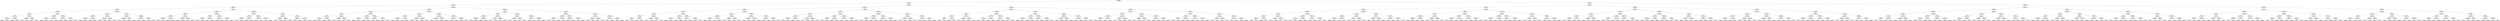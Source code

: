 ## [header material...]
## Command to get the layout: "dot -Teps thisfile > thisfile.eps"
graph "test"
{
node [shape="rectangle", fontsize=10, width=".2", height=".2", margin=0];
graph[fontsize=8];

n000 [label="clustersize = 14060
splitting feature:
((0.273,-0.831)-(-0.953,0.769))"] ;
n000 -- n001 ;
n001 [label="clustersize = 8068
splitting feature:
((-0.206,-0.472)-(-0.769,0.863))"] ;
n001 -- n002 ;
n002 [label="clustersize = 6893
splitting feature:
((0.728,-0.336)-(-0.858,-0.831))"] ;
n002 -- n003 ;
n003 [label="clustersize = 2991
splitting feature:
((-0.134,0.546)-(0.243,-0.818))"] ;
n003 -- n004 ;
n004 [label="clustersize = 1593
splitting feature:
((-0.289,-0.525)-(-0.335,0.734))"] ;
n004 -- n005 ;
n005 [label="clustersize = 953
splitting feature:
((-0.406,-0.976)-(0.369,0.617))"] ;
n005 -- n006 ;
n006 [label="clustersize = 485
splitting feature:
((-0.49,0.46)-(-0.659,0.443))"] ;
n006 -- n007 ;
n007 [label="clustersize = 242
splitting feature:
((-0.265,-0.487)-(-0.023,0.0931))"] ;
n007 -- n008 ;
n008 [label="clustersize = 88
splitting feature:
((-0.518,0.158)-(-0.11,-0.484))"] ;
n008 -- n009 ;
n009 [label="clustersize = 17
pupil avg:
[-0.02257909 -0.12323924]"] ;
n008 -- n010 ;
n010 [label="clustersize = 71
pupil avg:
[-0.26265044 -0.01552941]"] ;
n007 -- n011 ;
n011 [label="clustersize = 154
splitting feature:
((0.11,0.94)-(-0.0128,-0.0887))"] ;
n011 -- n012 ;
n012 [label="clustersize = 15
pupil avg:
[ 0.25564689  0.05955524]"] ;
n011 -- n013 ;
n013 [label="clustersize = 139
pupil avg:
[-0.06852438  0.04604098]"] ;
n006 -- n014 ;
n014 [label="clustersize = 243
splitting feature:
((-0.234,-0.797)-(-0.413,-0.895))"] ;
n014 -- n015 ;
n015 [label="clustersize = 159
splitting feature:
((-0.0643,0.831)-(-0.521,-0.789))"] ;
n015 -- n016 ;
n016 [label="clustersize = 97
pupil avg:
[ 0.11408413  0.05865989]"] ;
n015 -- n017 ;
n017 [label="clustersize = 62
pupil avg:
[-0.05227657 -0.00582897]"] ;
n014 -- n018 ;
n018 [label="clustersize = 84
splitting feature:
((0.127,0.0939)-(0.538,0.469))"] ;
n018 -- n019 ;
n019 [label="clustersize = 75
pupil avg:
[-0.02836713  0.05832633]"] ;
n018 -- n020 ;
n020 [label="clustersize = 9
pupil avg:
[-0.2912524  -0.17261515]"] ;
n005 -- n021 ;
n021 [label="clustersize = 468
splitting feature:
((-0.624,0.711)-(-0.34,0.677))"] ;
n021 -- n022 ;
n022 [label="clustersize = 234
splitting feature:
((-0.939,0.41)-(0.865,0.846))"] ;
n022 -- n023 ;
n023 [label="clustersize = 133
splitting feature:
((0.406,0.0212)-(-0.0741,0.714))"] ;
n023 -- n024 ;
n024 [label="clustersize = 47
pupil avg:
[ 0.0877527   0.13900741]"] ;
n023 -- n025 ;
n025 [label="clustersize = 86
pupil avg:
[ 0.17897021  0.03591583]"] ;
n022 -- n026 ;
n026 [label="clustersize = 101
splitting feature:
((-0.501,0.991)-(-0.724,-0.365))"] ;
n026 -- n027 ;
n027 [label="clustersize = 71
pupil avg:
[ 0.38306399  0.16228171]"] ;
n026 -- n028 ;
n028 [label="clustersize = 30
pupil avg:
[ 0.16690321  0.0957901 ]"] ;
n021 -- n029 ;
n029 [label="clustersize = 234
splitting feature:
((-0.0922,0.82)-(0.502,-0.634))"] ;
n029 -- n030 ;
n030 [label="clustersize = 162
splitting feature:
((0.859,0.319)-(0.632,-0.416))"] ;
n030 -- n031 ;
n031 [label="clustersize = 35
pupil avg:
[-0.13097648  0.02047727]"] ;
n030 -- n032 ;
n032 [label="clustersize = 127
pupil avg:
[ 0.11740979  0.06528664]"] ;
n029 -- n033 ;
n033 [label="clustersize = 72
splitting feature:
((-0.772,-0.094)-(0.928,0.671))"] ;
n033 -- n034 ;
n034 [label="clustersize = 48
pupil avg:
[-0.17454587  0.07936863]"] ;
n033 -- n035 ;
n035 [label="clustersize = 24
pupil avg:
[ 0.05008921  0.30622935]"] ;
n004 -- n036 ;
n036 [label="clustersize = 640
splitting feature:
((0.659,-0.445)-(-0.582,-0.404))"] ;
n036 -- n037 ;
n037 [label="clustersize = 266
splitting feature:
((-0.0751,0.561)-(0.129,0.833))"] ;
n037 -- n038 ;
n038 [label="clustersize = 153
splitting feature:
((0.436,0.756)-(-0.595,-0.5))"] ;
n038 -- n039 ;
n039 [label="clustersize = 97
splitting feature:
((-0.794,0.342)-(0.408,-0.539))"] ;
n039 -- n040 ;
n040 [label="clustersize = 26
pupil avg:
[ 0.10623249  0.09521976]"] ;
n039 -- n041 ;
n041 [label="clustersize = 71
pupil avg:
[ 0.33411635  0.13992542]"] ;
n038 -- n042 ;
n042 [label="clustersize = 56
splitting feature:
((0.698,0.26)-(0.798,-0.135))"] ;
n042 -- n043 ;
n043 [label="clustersize = 17
pupil avg:
[ 0.17130956  0.00671139]"] ;
n042 -- n044 ;
n044 [label="clustersize = 39
pupil avg:
[ 0.39248521 -0.16485117]"] ;
n037 -- n045 ;
n045 [label="clustersize = 113
splitting feature:
((0.116,0.9)-(0.197,-0.482))"] ;
n045 -- n046 ;
n046 [label="clustersize = 86
splitting feature:
((-0.568,-0.537)-(-0.844,0.362))"] ;
n046 -- n047 ;
n047 [label="clustersize = 56
pupil avg:
[ 0.58606086  0.27329006]"] ;
n046 -- n048 ;
n048 [label="clustersize = 30
pupil avg:
[ 0.36147617  0.2409072 ]"] ;
n045 -- n049 ;
n049 [label="clustersize = 27
splitting feature:
((0.132,-0.657)-(0.109,0.615))"] ;
n049 -- n050 ;
n050 [label="clustersize = 10
pupil avg:
[ 0.15695555  0.03191068]"] ;
n049 -- n051 ;
n051 [label="clustersize = 17
pupil avg:
[ 0.38308907  0.26634515]"] ;
n036 -- n052 ;
n052 [label="clustersize = 374
splitting feature:
((-0.0261,0.053)-(-0.291,-0.416))"] ;
n052 -- n053 ;
n053 [label="clustersize = 297
splitting feature:
((-0.679,-0.39)-(-0.227,-0.637))"] ;
n053 -- n054 ;
n054 [label="clustersize = 167
splitting feature:
((-0.384,0.968)-(-0.684,-0.686))"] ;
n054 -- n055 ;
n055 [label="clustersize = 84
pupil avg:
[ 0.1703922   0.07880041]"] ;
n054 -- n056 ;
n056 [label="clustersize = 83
pupil avg:
[-0.01122212  0.09520142]"] ;
n053 -- n057 ;
n057 [label="clustersize = 130
splitting feature:
((0.632,-0.127)-(0.33,0.261))"] ;
n057 -- n058 ;
n058 [label="clustersize = 31
pupil avg:
[ 0.51578203 -0.00687686]"] ;
n057 -- n059 ;
n059 [label="clustersize = 99
pupil avg:
[ 0.17587799  0.09031711]"] ;
n052 -- n060 ;
n060 [label="clustersize = 77
splitting feature:
((0.95,-0.0964)-(0.662,0.324))"] ;
n060 -- n061 ;
n061 [label="clustersize = 36
splitting feature:
((-0.142,0.793)-(0.246,-0.174))"] ;
n061 -- n062 ;
n062 [label="clustersize = 23
pupil avg:
[ 0.54304331 -0.22712891]"] ;
n061 -- n063 ;
n063 [label="clustersize = 13
pupil avg:
[ 0.32074798 -0.11499115]"] ;
n060 -- n064 ;
n064 [label="clustersize = 41
splitting feature:
((-0.539,-0.459)-(0.147,0.402))"] ;
n064 -- n065 ;
n065 [label="clustersize = 17
pupil avg:
[ 0.18193155 -0.19428707]"] ;
n064 -- n066 ;
n066 [label="clustersize = 24
pupil avg:
[ 0.21650405  0.0445742 ]"] ;
n003 -- n067 ;
n067 [label="clustersize = 1398
splitting feature:
((-0.246,-0.697)-(0.336,0.83))"] ;
n067 -- n068 ;
n068 [label="clustersize = 969
splitting feature:
((-0.0216,-0.603)-(-0.214,0.365))"] ;
n068 -- n069 ;
n069 [label="clustersize = 730
splitting feature:
((-0.566,-0.968)-(0.595,-0.74))"] ;
n069 -- n070 ;
n070 [label="clustersize = 290
splitting feature:
((0.329,-0.199)-(-0.109,-0.757))"] ;
n070 -- n071 ;
n071 [label="clustersize = 142
splitting feature:
((-0.709,0.471)-(-0.601,-0.71))"] ;
n071 -- n072 ;
n072 [label="clustersize = 20
pupil avg:
[-0.05274026  0.1392249 ]"] ;
n071 -- n073 ;
n073 [label="clustersize = 122
pupil avg:
[-0.25447021  0.18540408]"] ;
n070 -- n074 ;
n074 [label="clustersize = 148
splitting feature:
((-0.83,0.526)-(-0.992,0.673))"] ;
n074 -- n075 ;
n075 [label="clustersize = 94
pupil avg:
[-0.24844768  0.02768959]"] ;
n074 -- n076 ;
n076 [label="clustersize = 54
pupil avg:
[-0.46015678  0.08736985]"] ;
n069 -- n077 ;
n077 [label="clustersize = 440
splitting feature:
((0.405,-0.147)-(-0.621,0.166))"] ;
n077 -- n078 ;
n078 [label="clustersize = 337
splitting feature:
((0.12,-0.32)-(-0.773,0.385))"] ;
n078 -- n079 ;
n079 [label="clustersize = 305
pupil avg:
[-0.20493809  0.25411085]"] ;
n078 -- n080 ;
n080 [label="clustersize = 32
pupil avg:
[ 0.03220786  0.09680968]"] ;
n077 -- n081 ;
n081 [label="clustersize = 103
splitting feature:
((-0.259,-0.117)-(0.208,0.89))"] ;
n081 -- n082 ;
n082 [label="clustersize = 59
pupil avg:
[-0.07226835  0.09276964]"] ;
n081 -- n083 ;
n083 [label="clustersize = 44
pupil avg:
[ 0.13666897  0.18925822]"] ;
n068 -- n084 ;
n084 [label="clustersize = 239
splitting feature:
((0.266,-0.278)-(-0.0348,0.028))"] ;
n084 -- n085 ;
n085 [label="clustersize = 88
splitting feature:
((-0.745,0.19)-(0.632,-0.229))"] ;
n085 -- n086 ;
n086 [label="clustersize = 30
splitting feature:
((-0.319,0.949)-(0.512,-0.316))"] ;
n086 -- n087 ;
n087 [label="clustersize = 8
pupil avg:
[ 0.10315964 -0.17611659]"] ;
n086 -- n088 ;
n088 [label="clustersize = 22
pupil avg:
[-0.12177559  0.05531901]"] ;
n085 -- n089 ;
n089 [label="clustersize = 58
splitting feature:
((0.416,0.124)-(-0.606,0.711))"] ;
n089 -- n090 ;
n090 [label="clustersize = 54
pupil avg:
[-0.25134408  0.21383249]"] ;
n089 -- n091 ;
n091 [label="clustersize = 4
pupil avg:
[ 0.26564992  0.01125288]"] ;
n084 -- n092 ;
n092 [label="clustersize = 151
splitting feature:
((-0.412,0.712)-(0.529,0.356))"] ;
n092 -- n093 ;
n093 [label="clustersize = 78
splitting feature:
((0.92,-0.614)-(-0.607,-0.839))"] ;
n093 -- n094 ;
n094 [label="clustersize = 32
pupil avg:
[ 0.21766689 -0.10086904]"] ;
n093 -- n095 ;
n095 [label="clustersize = 46
pupil avg:
[ 0.04860056 -0.09110755]"] ;
n092 -- n096 ;
n096 [label="clustersize = 73
splitting feature:
((-0.0812,0.568)-(0.409,-0.968))"] ;
n096 -- n097 ;
n097 [label="clustersize = 42
pupil avg:
[ 0.08387004  0.03413442]"] ;
n096 -- n098 ;
n098 [label="clustersize = 31
pupil avg:
[-0.12012311  0.01073198]"] ;
n067 -- n099 ;
n099 [label="clustersize = 429
splitting feature:
((-0.908,-0.0573)-(-0.653,0.779))"] ;
n099 -- n100 ;
n100 [label="clustersize = 158
splitting feature:
((0.00747,-0.242)-(0.472,0.201))"] ;
n100 -- n101 ;
n101 [label="clustersize = 100
splitting feature:
((-0.639,-0.674)-(-0.793,0.696))"] ;
n101 -- n102 ;
n102 [label="clustersize = 82
splitting feature:
((-0.215,-0.248)-(-0.987,0.528))"] ;
n102 -- n103 ;
n103 [label="clustersize = 72
pupil avg:
[-0.12576779  0.22495947]"] ;
n102 -- n104 ;
n104 [label="clustersize = 10
pupil avg:
[-0.08895331 -0.0540528 ]"] ;
n101 -- n105 ;
n105 [label="clustersize = 18
splitting feature:
((-0.836,0.433)-(-0.454,0.142))"] ;
n105 -- n106 ;
n106 [label="clustersize = 12
pupil avg:
[-0.06035892  0.16754293]"] ;
n105 -- n107 ;
n107 [label="clustersize = 6
pupil avg:
[ 0.33150474 -0.06737304]"] ;
n100 -- n108 ;
n108 [label="clustersize = 58
splitting feature:
((0.229,0.455)-(0.349,-0.793))"] ;
n108 -- n109 ;
n109 [label="clustersize = 28
splitting feature:
((0.276,-0.0929)-(0.281,-0.495))"] ;
n109 -- n110 ;
n110 [label="clustersize = 20
pupil avg:
[ 0.08584263  0.30842493]"] ;
n109 -- n111 ;
n111 [label="clustersize = 8
pupil avg:
[ 0.4346285   0.32235349]"] ;
n108 -- n112 ;
n112 [label="clustersize = 30
splitting feature:
((0.625,0.163)-(-0.133,0.582))"] ;
n112 -- n113 ;
n113 [label="clustersize = 21
pupil avg:
[-0.23528805  0.28232162]"] ;
n112 -- n114 ;
n114 [label="clustersize = 9
pupil avg:
[ 0.11626424  0.1760346 ]"] ;
n099 -- n115 ;
n115 [label="clustersize = 271
splitting feature:
((-0.708,0.762)-(-0.596,-0.8))"] ;
n115 -- n116 ;
n116 [label="clustersize = 147
splitting feature:
((0.746,-0.362)-(-0.00941,-0.804))"] ;
n116 -- n117 ;
n117 [label="clustersize = 67
splitting feature:
((-0.233,-0.802)-(-0.538,0.177))"] ;
n117 -- n118 ;
n118 [label="clustersize = 9
pupil avg:
[ 0.07087981  0.2554082 ]"] ;
n117 -- n119 ;
n119 [label="clustersize = 58
pupil avg:
[ 0.31691118  0.27386995]"] ;
n116 -- n120 ;
n120 [label="clustersize = 80
splitting feature:
((-0.13,-0.694)-(0.423,0.604))"] ;
n120 -- n121 ;
n121 [label="clustersize = 28
pupil avg:
[ 0.19754593  0.25242113]"] ;
n120 -- n122 ;
n122 [label="clustersize = 52
pupil avg:
[ 0.07252045  0.26435403]"] ;
n115 -- n123 ;
n123 [label="clustersize = 124
splitting feature:
((0.0824,-0.239)-(-0.104,0.897))"] ;
n123 -- n124 ;
n124 [label="clustersize = 116
splitting feature:
((0.167,0.0521)-(0.043,-0.381))"] ;
n124 -- n125 ;
n125 [label="clustersize = 76
pupil avg:
[ 0.05072514  0.24913625]"] ;
n124 -- n126 ;
n126 [label="clustersize = 40
pupil avg:
[-0.17501331  0.18926621]"] ;
n123 -- n127 ;
n127 [label="clustersize = 8
splitting feature:
((-0.572,0.086)-(-0.227,-0.105))"] ;
n127 -- n128 ;
n128 [label="clustersize = 4
pupil avg:
[ 0.33818101 -0.01932062]"] ;
n127 -- n129 ;
n129 [label="clustersize = 4
pupil avg:
[-0.0130466   0.04592344]"] ;
n002 -- n130 ;
n130 [label="clustersize = 3902
splitting feature:
((-0.381,-0.664)-(-0.461,0.538))"] ;
n130 -- n131 ;
n131 [label="clustersize = 2196
splitting feature:
((0.573,0.939)-(0.932,0.351))"] ;
n131 -- n132 ;
n132 [label="clustersize = 1044
splitting feature:
((-0.532,0.25)-(-0.24,0.852))"] ;
n132 -- n133 ;
n133 [label="clustersize = 474
splitting feature:
((0.0498,0.882)-(-0.86,-0.657))"] ;
n133 -- n134 ;
n134 [label="clustersize = 172
splitting feature:
((0.413,0.345)-(-0.397,0.322))"] ;
n134 -- n135 ;
n135 [label="clustersize = 46
splitting feature:
((0.416,0.267)-(0.679,0.704))"] ;
n135 -- n136 ;
n136 [label="clustersize = 36
pupil avg:
[ 0.28335842  0.17729585]"] ;
n135 -- n137 ;
n137 [label="clustersize = 10
pupil avg:
[-0.29828935  0.07763086]"] ;
n134 -- n138 ;
n138 [label="clustersize = 126
splitting feature:
((0.207,-0.403)-(-0.0998,-0.905))"] ;
n138 -- n139 ;
n139 [label="clustersize = 40
pupil avg:
[ 0.00422636  0.10301039]"] ;
n138 -- n140 ;
n140 [label="clustersize = 86
pupil avg:
[-0.08857821 -0.10302663]"] ;
n133 -- n141 ;
n141 [label="clustersize = 302
splitting feature:
((-0.166,-0.386)-(0.401,0.831))"] ;
n141 -- n142 ;
n142 [label="clustersize = 259
splitting feature:
((0.257,0.718)-(-0.99,0.593))"] ;
n142 -- n143 ;
n143 [label="clustersize = 138
pupil avg:
[-0.24233981 -0.02758111]"] ;
n142 -- n144 ;
n144 [label="clustersize = 121
pupil avg:
[-0.39230319 -0.12518107]"] ;
n141 -- n145 ;
n145 [label="clustersize = 43
splitting feature:
((-0.974,-0.524)-(0.591,-0.341))"] ;
n145 -- n146 ;
n146 [label="clustersize = 28
pupil avg:
[ 0.10279024 -0.00739557]"] ;
n145 -- n147 ;
n147 [label="clustersize = 15
pupil avg:
[-0.09184182  0.29976746]"] ;
n132 -- n148 ;
n148 [label="clustersize = 570
splitting feature:
((-0.428,0.0379)-(-0.0703,0.379))"] ;
n148 -- n149 ;
n149 [label="clustersize = 163
splitting feature:
((-0.135,-0.0736)-(0.288,0.492))"] ;
n149 -- n150 ;
n150 [label="clustersize = 124
splitting feature:
((-0.356,0.193)-(-0.332,-0.271))"] ;
n150 -- n151 ;
n151 [label="clustersize = 49
pupil avg:
[-0.0007638  -0.01661766]"] ;
n150 -- n152 ;
n152 [label="clustersize = 75
pupil avg:
[-0.1824431  -0.09621645]"] ;
n149 -- n153 ;
n153 [label="clustersize = 39
splitting feature:
((-0.756,-0.426)-(0.997,0.428))"] ;
n153 -- n154 ;
n154 [label="clustersize = 23
pupil avg:
[ 0.28790567  0.15667887]"] ;
n153 -- n155 ;
n155 [label="clustersize = 16
pupil avg:
[-0.15571612 -0.0471186 ]"] ;
n148 -- n156 ;
n156 [label="clustersize = 407
splitting feature:
((-0.216,-0.19)-(0.0223,0.975))"] ;
n156 -- n157 ;
n157 [label="clustersize = 286
splitting feature:
((0.745,0.0208)-(-0.49,0.913))"] ;
n157 -- n158 ;
n158 [label="clustersize = 70
pupil avg:
[ 0.0531356   0.13695698]"] ;
n157 -- n159 ;
n159 [label="clustersize = 216
pupil avg:
[ 0.04099287 -0.02349252]"] ;
n156 -- n160 ;
n160 [label="clustersize = 121
splitting feature:
((0.462,0.997)-(0.799,-1))"] ;
n160 -- n161 ;
n161 [label="clustersize = 78
pupil avg:
[ 0.16415545  0.06872982]"] ;
n160 -- n162 ;
n162 [label="clustersize = 43
pupil avg:
[ 0.48492526  0.1180201 ]"] ;
n131 -- n163 ;
n163 [label="clustersize = 1152
splitting feature:
((-0.167,0.934)-(-0.555,0.057))"] ;
n163 -- n164 ;
n164 [label="clustersize = 183
splitting feature:
((0.0431,-0.45)-(-0.246,0.659))"] ;
n164 -- n165 ;
n165 [label="clustersize = 122
splitting feature:
((0.191,0.841)-(-0.856,-0.711))"] ;
n165 -- n166 ;
n166 [label="clustersize = 28
splitting feature:
((0.0957,0.561)-(0.0329,-0.245))"] ;
n166 -- n167 ;
n167 [label="clustersize = 12
pupil avg:
[ 0.18902112  0.13638776]"] ;
n166 -- n168 ;
n168 [label="clustersize = 16
pupil avg:
[-0.19898708  0.03595172]"] ;
n165 -- n169 ;
n169 [label="clustersize = 94
splitting feature:
((-0.975,0.919)-(-0.15,0.787))"] ;
n169 -- n170 ;
n170 [label="clustersize = 27
pupil avg:
[-0.44521326  0.00274474]"] ;
n169 -- n171 ;
n171 [label="clustersize = 67
pupil avg:
[-0.20091348 -0.0230929 ]"] ;
n164 -- n172 ;
n172 [label="clustersize = 61
splitting feature:
((-0.27,0.929)-(-0.166,-0.559))"] ;
n172 -- n173 ;
n173 [label="clustersize = 19
splitting feature:
((-0.439,0.997)-(0.577,0.169))"] ;
n173 -- n174 ;
n174 [label="clustersize = 13
pupil avg:
[ 0.62079582 -0.08786583]"] ;
n173 -- n175 ;
n175 [label="clustersize = 6
pupil avg:
[ 0.02713075  0.01699474]"] ;
n172 -- n176 ;
n176 [label="clustersize = 42
splitting feature:
((-0.123,0.00829)-(0.217,-0.962))"] ;
n176 -- n177 ;
n177 [label="clustersize = 31
pupil avg:
[ 0.04014881 -0.06995553]"] ;
n176 -- n178 ;
n178 [label="clustersize = 11
pupil avg:
[ 0.28485243  0.02717187]"] ;
n163 -- n179 ;
n179 [label="clustersize = 969
splitting feature:
((-0.23,-0.363)-(0.0104,0.00187))"] ;
n179 -- n180 ;
n180 [label="clustersize = 662
splitting feature:
((-0.467,-0.959)-(0.269,-0.366))"] ;
n180 -- n181 ;
n181 [label="clustersize = 427
splitting feature:
((-0.00861,-0.27)-(-0.737,-0.845))"] ;
n181 -- n182 ;
n182 [label="clustersize = 285
pupil avg:
[-0.32674739 -0.16564693]"] ;
n181 -- n183 ;
n183 [label="clustersize = 142
pupil avg:
[-0.41677616 -0.22221189]"] ;
n180 -- n184 ;
n184 [label="clustersize = 235
splitting feature:
((-0.859,-0.999)-(-0.44,0.703))"] ;
n184 -- n185 ;
n185 [label="clustersize = 196
pupil avg:
[-0.34505897 -0.04158235]"] ;
n184 -- n186 ;
n186 [label="clustersize = 39
pupil avg:
[-0.15998561 -0.01183484]"] ;
n179 -- n187 ;
n187 [label="clustersize = 307
splitting feature:
((-0.899,0.447)-(-0.994,-0.488))"] ;
n187 -- n188 ;
n188 [label="clustersize = 94
splitting feature:
((-0.328,0.118)-(-0.741,-0.919))"] ;
n188 -- n189 ;
n189 [label="clustersize = 65
pupil avg:
[ 0.03408992 -0.04927007]"] ;
n188 -- n190 ;
n190 [label="clustersize = 29
pupil avg:
[-0.23463031  0.12180425]"] ;
n187 -- n191 ;
n191 [label="clustersize = 213
splitting feature:
((-0.264,0.846)-(0.453,-0.916))"] ;
n191 -- n192 ;
n192 [label="clustersize = 43
pupil avg:
[-0.06681605 -0.1242528 ]"] ;
n191 -- n193 ;
n193 [label="clustersize = 170
pupil avg:
[-0.30901284  0.04829745]"] ;
n130 -- n194 ;
n194 [label="clustersize = 1706
splitting feature:
((-0.408,0.817)-(-0.722,-0.466))"] ;
n194 -- n195 ;
n195 [label="clustersize = 802
splitting feature:
((0.89,-0.582)-(-0.754,0.596))"] ;
n195 -- n196 ;
n196 [label="clustersize = 292
splitting feature:
((-0.287,0.188)-(0.4,0.0204))"] ;
n196 -- n197 ;
n197 [label="clustersize = 161
splitting feature:
((-0.302,-0.249)-(-0.4,0.657))"] ;
n197 -- n198 ;
n198 [label="clustersize = 53
splitting feature:
((0.168,-0.0369)-(-0.413,0.931))"] ;
n198 -- n199 ;
n199 [label="clustersize = 33
pupil avg:
[ 0.06241366 -0.03252162]"] ;
n198 -- n200 ;
n200 [label="clustersize = 20
pupil avg:
[ 0.33947931 -0.08819441]"] ;
n197 -- n201 ;
n201 [label="clustersize = 108
splitting feature:
((0.653,0.402)-(-0.522,0.994))"] ;
n201 -- n202 ;
n202 [label="clustersize = 31
pupil avg:
[ 0.25404168  0.12330779]"] ;
n201 -- n203 ;
n203 [label="clustersize = 77
pupil avg:
[ 0.48872059 -0.08179623]"] ;
n196 -- n204 ;
n204 [label="clustersize = 131
splitting feature:
((0.0382,-0.451)-(-0.0934,0.972))"] ;
n204 -- n205 ;
n205 [label="clustersize = 48
splitting feature:
((0.314,-0.711)-(-0.352,-0.431))"] ;
n205 -- n206 ;
n206 [label="clustersize = 27
pupil avg:
[ 0.07710588  0.1468019 ]"] ;
n205 -- n207 ;
n207 [label="clustersize = 21
pupil avg:
[ 0.41273123  0.12607747]"] ;
n204 -- n208 ;
n208 [label="clustersize = 83
splitting feature:
((0.604,0.492)-(0.337,0.754))"] ;
n208 -- n209 ;
n209 [label="clustersize = 27
pupil avg:
[ 0.31457381  0.23671315]"] ;
n208 -- n210 ;
n210 [label="clustersize = 56
pupil avg:
[ 0.5209554   0.24776437]"] ;
n195 -- n211 ;
n211 [label="clustersize = 510
splitting feature:
((0.97,0.886)-(-0.598,-0.203))"] ;
n211 -- n212 ;
n212 [label="clustersize = 185
splitting feature:
((0.601,0.721)-(0.423,-0.995))"] ;
n212 -- n213 ;
n213 [label="clustersize = 97
splitting feature:
((-0.189,-0.113)-(-0.0778,0.426))"] ;
n213 -- n214 ;
n214 [label="clustersize = 72
pupil avg:
[-0.10623273 -0.0872963 ]"] ;
n213 -- n215 ;
n215 [label="clustersize = 25
pupil avg:
[ 0.07366075  0.06189078]"] ;
n212 -- n216 ;
n216 [label="clustersize = 88
splitting feature:
((0.24,0.213)-(0.0491,-0.176))"] ;
n216 -- n217 ;
n217 [label="clustersize = 50
pupil avg:
[ 0.1673806   0.01403242]"] ;
n216 -- n218 ;
n218 [label="clustersize = 38
pupil avg:
[-0.01780817  0.0100971 ]"] ;
n211 -- n219 ;
n219 [label="clustersize = 325
splitting feature:
((-0.272,-0.676)-(-0.386,0.892))"] ;
n219 -- n220 ;
n220 [label="clustersize = 103
splitting feature:
((0.193,0.298)-(-0.391,0.177))"] ;
n220 -- n221 ;
n221 [label="clustersize = 27
pupil avg:
[ 0.16663003  0.04969556]"] ;
n220 -- n222 ;
n222 [label="clustersize = 76
pupil avg:
[-0.0110283  -0.13085118]"] ;
n219 -- n223 ;
n223 [label="clustersize = 222
splitting feature:
((0.0369,0.0828)-(-0.483,0.903))"] ;
n223 -- n224 ;
n224 [label="clustersize = 125
pupil avg:
[ 0.17785872  0.02494617]"] ;
n223 -- n225 ;
n225 [label="clustersize = 97
pupil avg:
[ 0.40856997 -0.03853758]"] ;
n194 -- n226 ;
n226 [label="clustersize = 904
splitting feature:
((0.15,-0.338)-(-0.144,0.955))"] ;
n226 -- n227 ;
n227 [label="clustersize = 622
splitting feature:
((-0.535,0.663)-(0.252,-0.853))"] ;
n227 -- n228 ;
n228 [label="clustersize = 175
splitting feature:
((-0.23,0.992)-(0.503,-0.914))"] ;
n228 -- n229 ;
n229 [label="clustersize = 81
splitting feature:
((-0.867,-0.574)-(0.648,0.144))"] ;
n229 -- n230 ;
n230 [label="clustersize = 64
pupil avg:
[ 0.05101605 -0.02579946]"] ;
n229 -- n231 ;
n231 [label="clustersize = 17
pupil avg:
[ 0.27427351  0.20873975]"] ;
n228 -- n232 ;
n232 [label="clustersize = 94
splitting feature:
((-0.197,-0.128)-(0.428,0.344))"] ;
n232 -- n233 ;
n233 [label="clustersize = 73
pupil avg:
[-0.22705024 -0.02546445]"] ;
n232 -- n234 ;
n234 [label="clustersize = 21
pupil avg:
[ 0.03747121  0.19280669]"] ;
n227 -- n235 ;
n235 [label="clustersize = 447
splitting feature:
((-0.713,-0.404)-(-0.204,-0.406))"] ;
n235 -- n236 ;
n236 [label="clustersize = 315
splitting feature:
((0.0152,0.866)-(0.665,-0.795))"] ;
n236 -- n237 ;
n237 [label="clustersize = 184
pupil avg:
[-0.15639949  0.14847472]"] ;
n236 -- n238 ;
n238 [label="clustersize = 131
pupil avg:
[-0.34040187  0.15660527]"] ;
n235 -- n239 ;
n239 [label="clustersize = 132
splitting feature:
((-0.48,0.0546)-(0.173,-0.293))"] ;
n239 -- n240 ;
n240 [label="clustersize = 44
pupil avg:
[-0.20552142 -0.14882474]"] ;
n239 -- n241 ;
n241 [label="clustersize = 88
pupil avg:
[-0.21958576  0.03935825]"] ;
n226 -- n242 ;
n242 [label="clustersize = 282
splitting feature:
((-0.187,-0.532)-(-0.0782,0.593))"] ;
n242 -- n243 ;
n243 [label="clustersize = 147
splitting feature:
((-0.261,-0.46)-(-0.707,-0.566))"] ;
n243 -- n244 ;
n244 [label="clustersize = 75
splitting feature:
((0.972,0.588)-(-0.874,-0.723))"] ;
n244 -- n245 ;
n245 [label="clustersize = 14
pupil avg:
[-0.2161473  -0.22275999]"] ;
n244 -- n246 ;
n246 [label="clustersize = 61
pupil avg:
[ 0.02331961 -0.06478323]"] ;
n243 -- n247 ;
n247 [label="clustersize = 72
splitting feature:
((0.999,-0.000385)-(-0.2,0.975))"] ;
n247 -- n248 ;
n248 [label="clustersize = 8
pupil avg:
[-0.22599426  0.08805948]"] ;
n247 -- n249 ;
n249 [label="clustersize = 64
pupil avg:
[ 0.07700694  0.02045983]"] ;
n242 -- n250 ;
n250 [label="clustersize = 135
splitting feature:
((-0.151,-0.524)-(0.546,-0.333))"] ;
n250 -- n251 ;
n251 [label="clustersize = 118
splitting feature:
((-0.227,-0.583)-(0.315,-0.132))"] ;
n251 -- n252 ;
n252 [label="clustersize = 57
pupil avg:
[ 0.12696504  0.00086419]"] ;
n251 -- n253 ;
n253 [label="clustersize = 61
pupil avg:
[ 0.06889592  0.08755776]"] ;
n250 -- n254 ;
n254 [label="clustersize = 17
splitting feature:
((0.66,0.686)-(0.0226,0.779))"] ;
n254 -- n255 ;
n255 [label="clustersize = 4
pupil avg:
[-0.31025641  0.1994391 ]"] ;
n254 -- n256 ;
n256 [label="clustersize = 13
pupil avg:
[ 0.15988342  0.23499437]"] ;
n001 -- n257 ;
n257 [label="clustersize = 1175
splitting feature:
((0.128,0.829)-(0.459,-0.322))"] ;
n257 -- n258 ;
n258 [label="clustersize = 760
splitting feature:
((0.0366,0.201)-(-0.0637,-0.148))"] ;
n258 -- n259 ;
n259 [label="clustersize = 462
splitting feature:
((0.331,0.834)-(0.346,0.273))"] ;
n259 -- n260 ;
n260 [label="clustersize = 221
splitting feature:
((-0.494,-0.376)-(0.248,0.795))"] ;
n260 -- n261 ;
n261 [label="clustersize = 42
splitting feature:
((0.884,0.869)-(0.982,-0.245))"] ;
n261 -- n262 ;
n262 [label="clustersize = 22
splitting feature:
((-0.88,-0.479)-(0.588,0.0809))"] ;
n262 -- n263 ;
n263 [label="clustersize = 11
splitting feature:
((-0.0933,0.376)-(-0.931,-0.277))"] ;
n263 -- n264 ;
n264 [label="clustersize = 7
pupil avg:
[ 0.10099024 -0.10304324]"] ;
n263 -- n265 ;
n265 [label="clustersize = 4
pupil avg:
[ 0.04725866 -0.32259246]"] ;
n262 -- n266 ;
n266 [label="clustersize = 11
splitting feature:
((-0.187,0.665)-(0.503,0.582))"] ;
n266 -- n267 ;
n267 [label="clustersize = 6
pupil avg:
[ 0.19178176  0.02781213]"] ;
n266 -- n268 ;
n268 [label="clustersize = 5
pupil avg:
[-0.02427162  0.16710359]"] ;
n261 -- n269 ;
n269 [label="clustersize = 20
splitting feature:
((-0.865,-0.567)-(0.947,0.00334))"] ;
n269 -- n270 ;
n270 [label="clustersize = 10
splitting feature:
((-0.742,-0.977)-(-0.184,0.722))"] ;
n270 -- n271 ;
n271 [label="clustersize = 4
pupil avg:
[ 0.58658274  0.21810012]"] ;
n270 -- n272 ;
n272 [label="clustersize = 6
pupil avg:
[ 0.29196513 -0.07650533]"] ;
n269 -- n273 ;
n273 [label="clustersize = 10
splitting feature:
((-0.13,0.0251)-(-0.655,0.346))"] ;
n273 -- n274 ;
n274 [label="clustersize = 4
pupil avg:
[ 0.45541832  0.21524094]"] ;
n273 -- n275 ;
n275 [label="clustersize = 6
pupil avg:
[ 0.77199324  0.27571532]"] ;
n260 -- n276 ;
n276 [label="clustersize = 179
splitting feature:
((0.955,-0.748)-(0.322,-0.388))"] ;
n276 -- n277 ;
n277 [label="clustersize = 63
splitting feature:
((-0.589,-0.793)-(-0.985,0.791))"] ;
n277 -- n278 ;
n278 [label="clustersize = 52
splitting feature:
((-0.121,0.995)-(0.924,-0.724))"] ;
n278 -- n279 ;
n279 [label="clustersize = 40
pupil avg:
[ 0.68699188  0.05191705]"] ;
n278 -- n280 ;
n280 [label="clustersize = 12
pupil avg:
[ 0.88359492  0.15911341]"] ;
n277 -- n281 ;
n281 [label="clustersize = 11
splitting feature:
((-0.446,-0.29)-(-0.191,-0.663))"] ;
n281 -- n282 ;
n282 [label="clustersize = 4
pupil avg:
[ 0.77103175  0.24166667]"] ;
n281 -- n283 ;
n283 [label="clustersize = 7
pupil avg:
[ 0.22363219  0.25244833]"] ;
n276 -- n284 ;
n284 [label="clustersize = 116
splitting feature:
((0.514,0.667)-(-0.0868,-0.681))"] ;
n284 -- n285 ;
n285 [label="clustersize = 75
splitting feature:
((-0.547,0.592)-(-0.711,-0.324))"] ;
n285 -- n286 ;
n286 [label="clustersize = 59
pupil avg:
[ 0.60153276  0.20142629]"] ;
n285 -- n287 ;
n287 [label="clustersize = 16
pupil avg:
[ 0.41247659  0.15722463]"] ;
n284 -- n288 ;
n288 [label="clustersize = 41
splitting feature:
((0.195,0.256)-(-0.555,-0.835))"] ;
n288 -- n289 ;
n289 [label="clustersize = 32
pupil avg:
[ 0.23229324  0.04179062]"] ;
n288 -- n290 ;
n290 [label="clustersize = 9
pupil avg:
[ 0.53394177  0.13534693]"] ;
n259 -- n291 ;
n291 [label="clustersize = 241
splitting feature:
((-0.768,0.768)-(-0.378,-0.408))"] ;
n291 -- n292 ;
n292 [label="clustersize = 182
splitting feature:
((-0.449,-0.986)-(-0.842,-0.126))"] ;
n292 -- n293 ;
n293 [label="clustersize = 58
splitting feature:
((-0.238,0.476)-(-0.554,-0.00411))"] ;
n293 -- n294 ;
n294 [label="clustersize = 29
splitting feature:
((0.137,0.412)-(-0.329,0.484))"] ;
n294 -- n295 ;
n295 [label="clustersize = 11
pupil avg:
[ 0.44366239  0.0725722 ]"] ;
n294 -- n296 ;
n296 [label="clustersize = 18
pupil avg:
[ 0.60680018 -0.0888251 ]"] ;
n293 -- n297 ;
n297 [label="clustersize = 29
splitting feature:
((-0.521,0.354)-(0.0418,0.515))"] ;
n297 -- n298 ;
n298 [label="clustersize = 6
pupil avg:
[ 0.16829096  0.13279245]"] ;
n297 -- n299 ;
n299 [label="clustersize = 23
pupil avg:
[ 0.43890683  0.16835593]"] ;
n292 -- n300 ;
n300 [label="clustersize = 124
splitting feature:
((-0.274,0.248)-(-0.617,0.997))"] ;
n300 -- n301 ;
n301 [label="clustersize = 43
splitting feature:
((-0.16,-0.00354)-(-0.858,-0.592))"] ;
n301 -- n302 ;
n302 [label="clustersize = 38
pupil avg:
[ 0.23818149  0.03037712]"] ;
n301 -- n303 ;
n303 [label="clustersize = 5
pupil avg:
[-0.08552448  0.08624709]"] ;
n300 -- n304 ;
n304 [label="clustersize = 81
splitting feature:
((0.322,0.595)-(0.299,0.0559))"] ;
n304 -- n305 ;
n305 [label="clustersize = 36
pupil avg:
[ 0.43632001  0.19606292]"] ;
n304 -- n306 ;
n306 [label="clustersize = 45
pupil avg:
[ 0.21619398  0.16071162]"] ;
n291 -- n307 ;
n307 [label="clustersize = 59
splitting feature:
((-0.379,-0.795)-(0.299,0.335))"] ;
n307 -- n308 ;
n308 [label="clustersize = 21
splitting feature:
((0.179,0.623)-(-0.154,-0.29))"] ;
n308 -- n309 ;
n309 [label="clustersize = 12
splitting feature:
((-0.0161,-0.0543)-(-0.357,0.802))"] ;
n309 -- n310 ;
n310 [label="clustersize = 7
pupil avg:
[ 0.03278514 -0.01181292]"] ;
n309 -- n311 ;
n311 [label="clustersize = 5
pupil avg:
[ 0.47723698 -0.05246109]"] ;
n308 -- n312 ;
n312 [label="clustersize = 9
splitting feature:
((0.0297,-0.303)-(-0.221,-0.592))"] ;
n312 -- n313 ;
n313 [label="clustersize = 4
pupil avg:
[-0.34708639 -0.10738916]"] ;
n312 -- n314 ;
n314 [label="clustersize = 5
pupil avg:
[ 0.12789044 -0.16335165]"] ;
n307 -- n315 ;
n315 [label="clustersize = 38
splitting feature:
((0.755,0.21)-(-0.375,0.981))"] ;
n315 -- n316 ;
n316 [label="clustersize = 13
splitting feature:
((-0.327,0.55)-(0.604,0.323))"] ;
n316 -- n317 ;
n317 [label="clustersize = 4
pupil avg:
[ 0.00918022  0.10978997]"] ;
n316 -- n318 ;
n318 [label="clustersize = 9
pupil avg:
[ 0.17216529  0.22702238]"] ;
n315 -- n319 ;
n319 [label="clustersize = 25
splitting feature:
((-0.153,0.749)-(0.457,0.073))"] ;
n319 -- n320 ;
n320 [label="clustersize = 14
pupil avg:
[ 0.34280781  0.05717512]"] ;
n319 -- n321 ;
n321 [label="clustersize = 11
pupil avg:
[ 0.1251641   0.12469669]"] ;
n258 -- n322 ;
n322 [label="clustersize = 298
splitting feature:
((-0.507,0.0587)-(0.0377,0.393))"] ;
n322 -- n323 ;
n323 [label="clustersize = 135
splitting feature:
((-0.577,0.989)-(-0.403,-0.563))"] ;
n323 -- n324 ;
n324 [label="clustersize = 51
splitting feature:
((-0.788,-0.322)-(-0.707,0.323))"] ;
n324 -- n325 ;
n325 [label="clustersize = 18
splitting feature:
((-0.342,0.489)-(0.157,-0.456))"] ;
n325 -- n326 ;
n326 [label="clustersize = 10
splitting feature:
((0.272,0.806)-(0.139,0.926))"] ;
n326 -- n327 ;
n327 [label="clustersize = 6
pupil avg:
[-0.03945154  0.02637984]"] ;
n326 -- n328 ;
n328 [label="clustersize = 4
pupil avg:
[ 0.50041819 -0.18182909]"] ;
n325 -- n329 ;
n329 [label="clustersize = 8
splitting feature:
((0.766,-0.512)-(-0.448,0.537))"] ;
n329 -- n330 ;
n330 [label="clustersize = 4
pupil avg:
[-0.5503396   0.20873498]"] ;
n329 -- n331 ;
n331 [label="clustersize = 4
pupil avg:
[-0.42930125  0.04437212]"] ;
n324 -- n332 ;
n332 [label="clustersize = 33
splitting feature:
((0.354,-0.132)-(0.222,0.653))"] ;
n332 -- n333 ;
n333 [label="clustersize = 14
splitting feature:
((0.335,-0.905)-(0.337,0.0952))"] ;
n333 -- n334 ;
n334 [label="clustersize = 5
pupil avg:
[ 0.57435031 -0.07661131]"] ;
n333 -- n335 ;
n335 [label="clustersize = 9
pupil avg:
[ 0.09001874  0.01536918]"] ;
n332 -- n336 ;
n336 [label="clustersize = 19
splitting feature:
((0.198,0.53)-(0.251,-0.805))"] ;
n336 -- n337 ;
n337 [label="clustersize = 14
pupil avg:
[ 0.60488409  0.12541113]"] ;
n336 -- n338 ;
n338 [label="clustersize = 5
pupil avg:
[ 0.48847243 -0.17236595]"] ;
n323 -- n339 ;
n339 [label="clustersize = 84
splitting feature:
((0.408,0.0475)-(-0.361,0.687))"] ;
n339 -- n340 ;
n340 [label="clustersize = 19
splitting feature:
((0.673,0.586)-(-0.945,0.727))"] ;
n340 -- n341 ;
n341 [label="clustersize = 9
splitting feature:
((0.132,0.103)-(0.351,0.47))"] ;
n341 -- n342 ;
n342 [label="clustersize = 5
pupil avg:
[ 0.01822564 -0.02545941]"] ;
n341 -- n343 ;
n343 [label="clustersize = 4
pupil avg:
[-0.21020156 -0.17947004]"] ;
n340 -- n344 ;
n344 [label="clustersize = 10
splitting feature:
((0.5,0.581)-(-0.54,0.575))"] ;
n344 -- n345 ;
n345 [label="clustersize = 5
pupil avg:
[ 0.36911265  0.19813575]"] ;
n344 -- n346 ;
n346 [label="clustersize = 5
pupil avg:
[ 0.06493397  0.12657648]"] ;
n339 -- n347 ;
n347 [label="clustersize = 65
splitting feature:
((-0.0998,0.752)-(-0.00782,0.139))"] ;
n347 -- n348 ;
n348 [label="clustersize = 34
splitting feature:
((-0.138,-0.581)-(0.2,0.0653))"] ;
n348 -- n349 ;
n349 [label="clustersize = 13
pupil avg:
[-0.0829292  -0.25159849]"] ;
n348 -- n350 ;
n350 [label="clustersize = 21
pupil avg:
[-0.12364817 -0.20604357]"] ;
n347 -- n351 ;
n351 [label="clustersize = 31
splitting feature:
((0.531,-0.409)-(0.868,0.772))"] ;
n351 -- n352 ;
n352 [label="clustersize = 10
pupil avg:
[ 0.00869292 -0.11544984]"] ;
n351 -- n353 ;
n353 [label="clustersize = 21
pupil avg:
[-0.07255014 -0.19687719]"] ;
n322 -- n354 ;
n354 [label="clustersize = 163
splitting feature:
((-0.0991,0.0138)-(-0.642,0.588))"] ;
n354 -- n355 ;
n355 [label="clustersize = 90
splitting feature:
((-0.0905,-0.165)-(-0.0376,0.527))"] ;
n355 -- n356 ;
n356 [label="clustersize = 55
splitting feature:
((0.449,0.00331)-(-0.385,-0.318))"] ;
n356 -- n357 ;
n357 [label="clustersize = 20
splitting feature:
((-0.224,-0.626)-(0.458,-0.841))"] ;
n357 -- n358 ;
n358 [label="clustersize = 14
pupil avg:
[ 0.09671532  0.07450435]"] ;
n357 -- n359 ;
n359 [label="clustersize = 6
pupil avg:
[ 0.51421663 -0.03232016]"] ;
n356 -- n360 ;
n360 [label="clustersize = 35
splitting feature:
((0.339,0.139)-(-0.828,-0.916))"] ;
n360 -- n361 ;
n361 [label="clustersize = 16
pupil avg:
[ 0.05309638  0.03735174]"] ;
n360 -- n362 ;
n362 [label="clustersize = 19
pupil avg:
[-0.07069965 -0.15467927]"] ;
n355 -- n363 ;
n363 [label="clustersize = 35
splitting feature:
((0.233,-0.8)-(0.249,0.609))"] ;
n363 -- n364 ;
n364 [label="clustersize = 20
splitting feature:
((-0.298,0.845)-(0.0879,0.088))"] ;
n364 -- n365 ;
n365 [label="clustersize = 7
pupil avg:
[ 0.55676277 -0.10608825]"] ;
n364 -- n366 ;
n366 [label="clustersize = 13
pupil avg:
[ 0.14938718  0.01902155]"] ;
n363 -- n367 ;
n367 [label="clustersize = 15
splitting feature:
((0.0757,0.757)-(0.174,-0.407))"] ;
n367 -- n368 ;
n368 [label="clustersize = 10
pupil avg:
[ 0.5583775  0.0163016]"] ;
n367 -- n369 ;
n369 [label="clustersize = 5
pupil avg:
[ 0.29523434  0.10873166]"] ;
n354 -- n370 ;
n370 [label="clustersize = 73
splitting feature:
((-0.209,0.492)-(0.0986,-0.213))"] ;
n370 -- n371 ;
n371 [label="clustersize = 34
splitting feature:
((-0.312,0.408)-(0.174,0.461))"] ;
n371 -- n372 ;
n372 [label="clustersize = 19
splitting feature:
((-0.307,0.714)-(-0.625,-0.641))"] ;
n372 -- n373 ;
n373 [label="clustersize = 14
pupil avg:
[ 0.53027102 -0.12052599]"] ;
n372 -- n374 ;
n374 [label="clustersize = 5
pupil avg:
[ 0.29873931 -0.01936578]"] ;
n371 -- n375 ;
n375 [label="clustersize = 15
splitting feature:
((0.536,0.516)-(-0.298,0.276))"] ;
n375 -- n376 ;
n376 [label="clustersize = 4
pupil avg:
[ 0.29380342  0.16346154]"] ;
n375 -- n377 ;
n377 [label="clustersize = 11
pupil avg:
[ 0.56210131  0.07548689]"] ;
n370 -- n378 ;
n378 [label="clustersize = 39
splitting feature:
((0.113,0.807)-(0.105,-0.307))"] ;
n378 -- n379 ;
n379 [label="clustersize = 22
splitting feature:
((0.263,-0.148)-(0.75,0.584))"] ;
n379 -- n380 ;
n380 [label="clustersize = 16
pupil avg:
[ 0.64235118  0.16374623]"] ;
n379 -- n381 ;
n381 [label="clustersize = 6
pupil avg:
[ 0.36260316  0.26035826]"] ;
n378 -- n382 ;
n382 [label="clustersize = 17
splitting feature:
((0.343,0.524)-(0.735,-0.195))"] ;
n382 -- n383 ;
n383 [label="clustersize = 13
pupil avg:
[ 0.32139783  0.14721994]"] ;
n382 -- n384 ;
n384 [label="clustersize = 4
pupil avg:
[-0.20386398  0.28904866]"] ;
n257 -- n385 ;
n385 [label="clustersize = 415
splitting feature:
((-0.264,-0.157)-(-0.754,0.535))"] ;
n385 -- n386 ;
n386 [label="clustersize = 194
splitting feature:
((-0.828,0.843)-(-0.488,0.442))"] ;
n386 -- n387 ;
n387 [label="clustersize = 83
splitting feature:
((-0.202,-0.104)-(0.306,0.212))"] ;
n387 -- n388 ;
n388 [label="clustersize = 43
splitting feature:
((-0.778,0.298)-(-0.434,-0.972))"] ;
n388 -- n389 ;
n389 [label="clustersize = 17
splitting feature:
((-0.817,-0.836)-(0.517,0.262))"] ;
n389 -- n390 ;
n390 [label="clustersize = 8
splitting feature:
((0.2,-0.841)-(-0.888,0.47))"] ;
n390 -- n391 ;
n391 [label="clustersize = 4
pupil avg:
[-0.11315565 -0.16736073]"] ;
n390 -- n392 ;
n392 [label="clustersize = 4
pupil avg:
[ 0.14586476 -0.08471594]"] ;
n389 -- n393 ;
n393 [label="clustersize = 9
splitting feature:
((-0.32,-0.526)-(-0.844,-0.505))"] ;
n393 -- n394 ;
n394 [label="clustersize = 4
pupil avg:
[ 0.39243646 -0.08707234]"] ;
n393 -- n395 ;
n395 [label="clustersize = 5
pupil avg:
[ 0.1864868  -0.00283795]"] ;
n388 -- n396 ;
n396 [label="clustersize = 26
splitting feature:
((-0.104,0.971)-(-0.034,-0.79))"] ;
n396 -- n397 ;
n397 [label="clustersize = 12
splitting feature:
((-0.905,-0.19)-(0.873,0.165))"] ;
n397 -- n398 ;
n398 [label="clustersize = 7
pupil avg:
[-0.42432596  0.01921925]"] ;
n397 -- n399 ;
n399 [label="clustersize = 5
pupil avg:
[-0.12870628  0.10042098]"] ;
n396 -- n400 ;
n400 [label="clustersize = 14
splitting feature:
((0.374,-0.392)-(-0.431,-0.0173))"] ;
n400 -- n401 ;
n401 [label="clustersize = 4
pupil avg:
[-0.07173547  0.10595981]"] ;
n400 -- n402 ;
n402 [label="clustersize = 10
pupil avg:
[-0.19770001 -0.2155298 ]"] ;
n387 -- n403 ;
n403 [label="clustersize = 40
splitting feature:
((-0.561,-0.513)-(0.318,0.199))"] ;
n403 -- n404 ;
n404 [label="clustersize = 19
splitting feature:
((0.773,-0.521)-(-0.715,-0.858))"] ;
n404 -- n405 ;
n405 [label="clustersize = 9
splitting feature:
((-0.75,0.751)-(0.422,0.395))"] ;
n405 -- n406 ;
n406 [label="clustersize = 4
pupil avg:
[-0.53306452  0.33938172]"] ;
n405 -- n407 ;
n407 [label="clustersize = 5
pupil avg:
[-0.40738479  0.33395929]"] ;
n404 -- n408 ;
n408 [label="clustersize = 10
splitting feature:
((-0.206,-0.483)-(-0.751,0.115))"] ;
n408 -- n409 ;
n409 [label="clustersize = 5
pupil avg:
[-0.49453053  0.29553777]"] ;
n408 -- n410 ;
n410 [label="clustersize = 5
pupil avg:
[-0.47526626  0.10212579]"] ;
n403 -- n411 ;
n411 [label="clustersize = 21
splitting feature:
((0.341,0.796)-(-0.525,-0.444))"] ;
n411 -- n412 ;
n412 [label="clustersize = 9
splitting feature:
((-0.108,-0.652)-(-0.0855,0.348))"] ;
n412 -- n413 ;
n413 [label="clustersize = 5
pupil avg:
[-0.28702868  0.28303202]"] ;
n412 -- n414 ;
n414 [label="clustersize = 4
pupil avg:
[ 0.02116831  0.07403123]"] ;
n411 -- n415 ;
n415 [label="clustersize = 12
splitting feature:
((-0.431,-0.813)-(-0.487,0.837))"] ;
n415 -- n416 ;
n416 [label="clustersize = 7
pupil avg:
[-0.50594984  0.28317879]"] ;
n415 -- n417 ;
n417 [label="clustersize = 5
pupil avg:
[-0.38918936  0.13340396]"] ;
n386 -- n418 ;
n418 [label="clustersize = 111
splitting feature:
((-0.122,-0.376)-(-0.472,0.821))"] ;
n418 -- n419 ;
n419 [label="clustersize = 51
splitting feature:
((-0.949,-0.834)-(0.445,0.814))"] ;
n419 -- n420 ;
n420 [label="clustersize = 28
splitting feature:
((-0.133,0.775)-(-0.0817,-0.473))"] ;
n420 -- n421 ;
n421 [label="clustersize = 12
splitting feature:
((-0.253,-0.952)-(0.935,-0.246))"] ;
n421 -- n422 ;
n422 [label="clustersize = 8
pupil avg:
[-0.15050727 -0.2586729 ]"] ;
n421 -- n423 ;
n423 [label="clustersize = 4
pupil avg:
[-0.0626591  -0.10818112]"] ;
n420 -- n424 ;
n424 [label="clustersize = 16
splitting feature:
((0.163,0.419)-(-0.842,0.526))"] ;
n424 -- n425 ;
n425 [label="clustersize = 10
pupil avg:
[-0.31892844  0.0394261 ]"] ;
n424 -- n426 ;
n426 [label="clustersize = 6
pupil avg:
[-0.27752801 -0.24958358]"] ;
n419 -- n427 ;
n427 [label="clustersize = 23
splitting feature:
((0.141,0.169)-(-0.0526,0.698))"] ;
n427 -- n428 ;
n428 [label="clustersize = 13
splitting feature:
((-0.124,-0.108)-(-0.0531,-0.768))"] ;
n428 -- n429 ;
n429 [label="clustersize = 8
pupil avg:
[-0.03814759  0.05677344]"] ;
n428 -- n430 ;
n430 [label="clustersize = 5
pupil avg:
[-0.30094135  0.24135973]"] ;
n427 -- n431 ;
n431 [label="clustersize = 10
splitting feature:
((0.553,-0.0525)-(0.159,-0.748))"] ;
n431 -- n432 ;
n432 [label="clustersize = 4
pupil avg:
[ 0.54770535  0.05050557]"] ;
n431 -- n433 ;
n433 [label="clustersize = 6
pupil avg:
[ 0.16373435 -0.15702866]"] ;
n418 -- n434 ;
n434 [label="clustersize = 60
splitting feature:
((-0.823,-0.503)-(0.156,0.732))"] ;
n434 -- n435 ;
n435 [label="clustersize = 40
splitting feature:
((0.286,-0.915)-(0.961,-0.502))"] ;
n435 -- n436 ;
n436 [label="clustersize = 32
splitting feature:
((0.789,-0.721)-(-0.14,-0.743))"] ;
n436 -- n437 ;
n437 [label="clustersize = 4
pupil avg:
[-0.16581197 -0.0017094 ]"] ;
n436 -- n438 ;
n438 [label="clustersize = 28
pupil avg:
[ 0.12604659 -0.21444805]"] ;
n435 -- n439 ;
n439 [label="clustersize = 8
splitting feature:
((0.862,0.824)-(0.704,0.642))"] ;
n439 -- n440 ;
n440 [label="clustersize = 4
pupil avg:
[ 0.6969697  -0.33333333]"] ;
n439 -- n441 ;
n441 [label="clustersize = 4
pupil avg:
[ 0.26559715 -0.2627451 ]"] ;
n434 -- n442 ;
n442 [label="clustersize = 20
splitting feature:
((-0.514,-0.434)-(-0.697,0.971))"] ;
n442 -- n443 ;
n443 [label="clustersize = 10
splitting feature:
((-0.748,0.256)-(0.144,-0.913))"] ;
n443 -- n444 ;
n444 [label="clustersize = 4
pupil avg:
[ 0.13474621  0.10491889]"] ;
n443 -- n445 ;
n445 [label="clustersize = 6
pupil avg:
[-0.37661594  0.35491845]"] ;
n442 -- n446 ;
n446 [label="clustersize = 10
splitting feature:
((0.161,-0.115)-(0.338,0.92))"] ;
n446 -- n447 ;
n447 [label="clustersize = 4
pupil avg:
[ 0.53817857 -0.01124244]"] ;
n446 -- n448 ;
n448 [label="clustersize = 6
pupil avg:
[ 0.59617343  0.3265009 ]"] ;
n385 -- n449 ;
n449 [label="clustersize = 221
splitting feature:
((0.0624,-0.327)-(-0.696,0.333))"] ;
n449 -- n450 ;
n450 [label="clustersize = 75
splitting feature:
((0.171,-0.11)-(0.125,0.531))"] ;
n450 -- n451 ;
n451 [label="clustersize = 40
splitting feature:
((-0.0245,0.223)-(0.364,0.169))"] ;
n451 -- n452 ;
n452 [label="clustersize = 21
splitting feature:
((-0.189,0.333)-(-0.38,-0.853))"] ;
n452 -- n453 ;
n453 [label="clustersize = 8
splitting feature:
((0.448,0.516)-(0.392,0.802))"] ;
n453 -- n454 ;
n454 [label="clustersize = 4
pupil avg:
[ 0.08444444 -0.07463675]"] ;
n453 -- n455 ;
n455 [label="clustersize = 4
pupil avg:
[ 0.5049896   0.21174184]"] ;
n452 -- n456 ;
n456 [label="clustersize = 13
splitting feature:
((-0.87,0.918)-(0.537,-0.712))"] ;
n456 -- n457 ;
n457 [label="clustersize = 5
pupil avg:
[ 0.01760763  0.07189616]"] ;
n456 -- n458 ;
n458 [label="clustersize = 8
pupil avg:
[-0.25053224  0.255477  ]"] ;
n451 -- n459 ;
n459 [label="clustersize = 19
splitting feature:
((0.398,0.0363)-(0.272,-0.639))"] ;
n459 -- n460 ;
n460 [label="clustersize = 8
splitting feature:
((0.972,-0.551)-(0.546,0.312))"] ;
n460 -- n461 ;
n461 [label="clustersize = 4
pupil avg:
[-0.02760017  0.38832055]"] ;
n460 -- n462 ;
n462 [label="clustersize = 4
pupil avg:
[ 0.22247247  0.28923661]"] ;
n459 -- n463 ;
n463 [label="clustersize = 11
splitting feature:
((-0.269,-0.534)-(-0.205,-0.358))"] ;
n463 -- n464 ;
n464 [label="clustersize = 6
pupil avg:
[-0.41041279  0.28751393]"] ;
n463 -- n465 ;
n465 [label="clustersize = 5
pupil avg:
[-0.65562263  0.37236191]"] ;
n450 -- n466 ;
n466 [label="clustersize = 35
splitting feature:
((-0.691,-0.294)-(-0.149,0.725))"] ;
n466 -- n467 ;
n467 [label="clustersize = 17
splitting feature:
((-0.808,-0.624)-(-0.397,-0.357))"] ;
n467 -- n468 ;
n468 [label="clustersize = 9
splitting feature:
((-0.989,0.711)-(0.668,0.504))"] ;
n468 -- n469 ;
n469 [label="clustersize = 4
pupil avg:
[ 0.03779393  0.24217771]"] ;
n468 -- n470 ;
n470 [label="clustersize = 5
pupil avg:
[ 0.40093203  0.18412646]"] ;
n467 -- n471 ;
n471 [label="clustersize = 8
splitting feature:
((0.329,0.155)-(-0.738,-0.751))"] ;
n471 -- n472 ;
n472 [label="clustersize = 4
pupil avg:
[ 0.16235178  0.1395751 ]"] ;
n471 -- n473 ;
n473 [label="clustersize = 4
pupil avg:
[-0.4981233   0.03645095]"] ;
n466 -- n474 ;
n474 [label="clustersize = 18
splitting feature:
((0.447,0.524)-(0.188,0.932))"] ;
n474 -- n475 ;
n475 [label="clustersize = 10
splitting feature:
((-0.937,-0.813)-(0.541,0.118))"] ;
n475 -- n476 ;
n476 [label="clustersize = 5
pupil avg:
[ 0.40515996  0.07091258]"] ;
n475 -- n477 ;
n477 [label="clustersize = 5
pupil avg:
[ 0.49611509  0.34024285]"] ;
n474 -- n478 ;
n478 [label="clustersize = 8
splitting feature:
((-0.747,-0.465)-(-0.2,-0.0642))"] ;
n478 -- n479 ;
n479 [label="clustersize = 4
pupil avg:
[ 0.33591011  0.1138248 ]"] ;
n478 -- n480 ;
n480 [label="clustersize = 4
pupil avg:
[ 0.22462493 -0.00970207]"] ;
n449 -- n481 ;
n481 [label="clustersize = 146
splitting feature:
((0.169,-0.125)-(-0.304,-0.39))"] ;
n481 -- n482 ;
n482 [label="clustersize = 100
splitting feature:
((-0.58,0.847)-(-0.885,-0.139))"] ;
n482 -- n483 ;
n483 [label="clustersize = 63
splitting feature:
((-0.972,0.621)-(0.883,-0.469))"] ;
n483 -- n484 ;
n484 [label="clustersize = 23
splitting feature:
((-0.372,0.47)-(0.754,0.179))"] ;
n484 -- n485 ;
n485 [label="clustersize = 10
pupil avg:
[ 0.18460103 -0.05789803]"] ;
n484 -- n486 ;
n486 [label="clustersize = 13
pupil avg:
[ 0.32244277  0.18619509]"] ;
n483 -- n487 ;
n487 [label="clustersize = 40
splitting feature:
((-0.662,0.955)-(-0.0754,-0.615))"] ;
n487 -- n488 ;
n488 [label="clustersize = 32
pupil avg:
[ 0.43851756  0.19628556]"] ;
n487 -- n489 ;
n489 [label="clustersize = 8
pupil avg:
[ 0.18805555  0.16300919]"] ;
n482 -- n490 ;
n490 [label="clustersize = 37
splitting feature:
((-0.479,-0.858)-(-0.449,0.674))"] ;
n490 -- n491 ;
n491 [label="clustersize = 22
splitting feature:
((-0.15,0.933)-(0.748,-0.798))"] ;
n491 -- n492 ;
n492 [label="clustersize = 8
pupil avg:
[ 0.23332518  0.18409966]"] ;
n491 -- n493 ;
n493 [label="clustersize = 14
pupil avg:
[-0.06665484  0.30993186]"] ;
n490 -- n494 ;
n494 [label="clustersize = 15
splitting feature:
((0.196,0.428)-(-0.219,-0.833))"] ;
n494 -- n495 ;
n495 [label="clustersize = 11
pupil avg:
[ 0.30780889  0.17398017]"] ;
n494 -- n496 ;
n496 [label="clustersize = 4
pupil avg:
[ 0.23690313 -0.15563977]"] ;
n481 -- n497 ;
n497 [label="clustersize = 46
splitting feature:
((-0.00184,0.0594)-(-0.464,0.627))"] ;
n497 -- n498 ;
n498 [label="clustersize = 23
splitting feature:
((-0.915,-0.0448)-(0.272,0.52))"] ;
n498 -- n499 ;
n499 [label="clustersize = 11
splitting feature:
((-0.245,0.346)-(0.157,-0.64))"] ;
n499 -- n500 ;
n500 [label="clustersize = 7
pupil avg:
[ 0.13944398 -0.09306581]"] ;
n499 -- n501 ;
n501 [label="clustersize = 4
pupil avg:
[ 0.21202299  0.14226153]"] ;
n498 -- n502 ;
n502 [label="clustersize = 12
splitting feature:
((0.406,0.597)-(-0.749,-0.395))"] ;
n502 -- n503 ;
n503 [label="clustersize = 5
pupil avg:
[ 0.5895014   0.22316713]"] ;
n502 -- n504 ;
n504 [label="clustersize = 7
pupil avg:
[ 0.31787736  0.14365238]"] ;
n497 -- n505 ;
n505 [label="clustersize = 23
splitting feature:
((0.239,0.524)-(-0.95,-0.684))"] ;
n505 -- n506 ;
n506 [label="clustersize = 12
splitting feature:
((-0.291,-0.198)-(-0.571,-0.67))"] ;
n506 -- n507 ;
n507 [label="clustersize = 8
pupil avg:
[ 0.4685388  -0.11436786]"] ;
n506 -- n508 ;
n508 [label="clustersize = 4
pupil avg:
[ 0.37056055  0.16661675]"] ;
n505 -- n509 ;
n509 [label="clustersize = 11
splitting feature:
((0.915,-0.954)-(0.502,-0.726))"] ;
n509 -- n510 ;
n510 [label="clustersize = 6
pupil avg:
[ 0.79205387 -0.37835578]"] ;
n509 -- n511 ;
n511 [label="clustersize = 5
pupil avg:
[ 0.20341312 -0.31023665]"] ;
n000 -- n512 ;
n512 [label="clustersize = 5992
splitting feature:
((0.236,0.631)-(-0.218,-0.813))"] ;
n512 -- n513 ;
n513 [label="clustersize = 3383
splitting feature:
((-0.507,-0.271)-(-0.888,0.969))"] ;
n513 -- n514 ;
n514 [label="clustersize = 1571
splitting feature:
((0.0103,-0.851)-(-0.05,0.43))"] ;
n514 -- n515 ;
n515 [label="clustersize = 182
splitting feature:
((-0.599,0.194)-(-0.565,-0.458))"] ;
n515 -- n516 ;
n516 [label="clustersize = 104
splitting feature:
((-0.685,0.671)-(-0.326,-0.267))"] ;
n516 -- n517 ;
n517 [label="clustersize = 38
splitting feature:
((0.199,0.947)-(-0.319,0.977))"] ;
n517 -- n518 ;
n518 [label="clustersize = 21
splitting feature:
((-0.4,0.56)-(0.931,-0.445))"] ;
n518 -- n519 ;
n519 [label="clustersize = 13
splitting feature:
((0.461,-0.805)-(0.776,-0.953))"] ;
n519 -- n520 ;
n520 [label="clustersize = 6
pupil avg:
[-0.19039763  0.19458343]"] ;
n519 -- n521 ;
n521 [label="clustersize = 7
pupil avg:
[ 0.05278981  0.01992667]"] ;
n518 -- n522 ;
n522 [label="clustersize = 8
splitting feature:
((0.366,0.255)-(-0.563,0.282))"] ;
n522 -- n523 ;
n523 [label="clustersize = 4
pupil avg:
[ 0.20796709  0.24499559]"] ;
n522 -- n524 ;
n524 [label="clustersize = 4
pupil avg:
[ 0.49448037  0.24980603]"] ;
n517 -- n525 ;
n525 [label="clustersize = 17
splitting feature:
((-0.295,-0.279)-(-0.802,-0.241))"] ;
n525 -- n526 ;
n526 [label="clustersize = 9
splitting feature:
((0.389,-0.121)-(-0.129,-0.677))"] ;
n526 -- n527 ;
n527 [label="clustersize = 4
pupil avg:
[ 0.72645352 -0.20752165]"] ;
n526 -- n528 ;
n528 [label="clustersize = 5
pupil avg:
[ 0.36403368 -0.0636104 ]"] ;
n525 -- n529 ;
n529 [label="clustersize = 8
splitting feature:
((-0.332,0.00471)-(-0.237,0.94))"] ;
n529 -- n530 ;
n530 [label="clustersize = 4
pupil avg:
[-0.01824801 -0.12818279]"] ;
n529 -- n531 ;
n531 [label="clustersize = 4
pupil avg:
[ 0.35741542  0.05040929]"] ;
n516 -- n532 ;
n532 [label="clustersize = 66
splitting feature:
((-0.151,-0.291)-(-0.202,0.607))"] ;
n532 -- n533 ;
n533 [label="clustersize = 50
splitting feature:
((0.882,-0.531)-(-0.483,0.806))"] ;
n533 -- n534 ;
n534 [label="clustersize = 10
splitting feature:
((0.954,-0.3)-(-0.29,0.905))"] ;
n534 -- n535 ;
n535 [label="clustersize = 5
pupil avg:
[-0.31118687  0.18779582]"] ;
n534 -- n536 ;
n536 [label="clustersize = 5
pupil avg:
[-0.08288815 -0.00014904]"] ;
n533 -- n537 ;
n537 [label="clustersize = 40
splitting feature:
((0.126,0.0637)-(-0.514,-0.78))"] ;
n537 -- n538 ;
n538 [label="clustersize = 36
pupil avg:
[-0.02480944 -0.01848998]"] ;
n537 -- n539 ;
n539 [label="clustersize = 4
pupil avg:
[ 0.45508744 -0.05643879]"] ;
n532 -- n540 ;
n540 [label="clustersize = 16
splitting feature:
((0.599,0.486)-(-0.0241,-0.924))"] ;
n540 -- n541 ;
n541 [label="clustersize = 8
splitting feature:
((0.121,-0.956)-(-0.672,-0.938))"] ;
n541 -- n542 ;
n542 [label="clustersize = 4
pupil avg:
[ 0.0612148  -0.03557377]"] ;
n541 -- n543 ;
n543 [label="clustersize = 4
pupil avg:
[ 0.01960614 -0.11388311]"] ;
n540 -- n544 ;
n544 [label="clustersize = 8
splitting feature:
((-0.159,-0.223)-(0.0362,-0.0452))"] ;
n544 -- n545 ;
n545 [label="clustersize = 4
pupil avg:
[ 0.62692988 -0.1935214 ]"] ;
n544 -- n546 ;
n546 [label="clustersize = 4
pupil avg:
[ 0.15054116 -0.03364028]"] ;
n515 -- n547 ;
n547 [label="clustersize = 78
splitting feature:
((-0.352,-0.428)-(0.338,0.0131))"] ;
n547 -- n548 ;
n548 [label="clustersize = 43
splitting feature:
((-0.372,0.403)-(-0.981,-0.579))"] ;
n548 -- n549 ;
n549 [label="clustersize = 26
splitting feature:
((0.114,-0.281)-(-0.0789,0.103))"] ;
n549 -- n550 ;
n550 [label="clustersize = 12
splitting feature:
((-0.105,-0.86)-(0.268,-0.217))"] ;
n550 -- n551 ;
n551 [label="clustersize = 5
pupil avg:
[-0.36909142 -0.2898495 ]"] ;
n550 -- n552 ;
n552 [label="clustersize = 7
pupil avg:
[-0.40536535  0.2108154 ]"] ;
n549 -- n553 ;
n553 [label="clustersize = 14
splitting feature:
((-0.137,0.245)-(0.305,-0.311))"] ;
n553 -- n554 ;
n554 [label="clustersize = 10
pupil avg:
[-0.04603588 -0.08752288]"] ;
n553 -- n555 ;
n555 [label="clustersize = 4
pupil avg:
[ 0.45030803 -0.13155178]"] ;
n548 -- n556 ;
n556 [label="clustersize = 17
splitting feature:
((0.171,-0.487)-(-0.954,0.3))"] ;
n556 -- n557 ;
n557 [label="clustersize = 9
splitting feature:
((0.182,-0.521)-(-0.412,-0.714))"] ;
n557 -- n558 ;
n558 [label="clustersize = 4
pupil avg:
[-0.36636637 -0.00510511]"] ;
n557 -- n559 ;
n559 [label="clustersize = 5
pupil avg:
[-0.52268554 -0.22168168]"] ;
n556 -- n560 ;
n560 [label="clustersize = 8
splitting feature:
((-0.838,0.796)-(-0.852,-0.852))"] ;
n560 -- n561 ;
n561 [label="clustersize = 4
pupil avg:
[-0.29810924 -0.34577498]"] ;
n560 -- n562 ;
n562 [label="clustersize = 4
pupil avg:
[-0.42082417 -0.21993942]"] ;
n547 -- n563 ;
n563 [label="clustersize = 35
splitting feature:
((0.0759,0.0499)-(0.164,-0.294))"] ;
n563 -- n564 ;
n564 [label="clustersize = 16
splitting feature:
((0.266,0.787)-(-0.12,-0.2))"] ;
n564 -- n565 ;
n565 [label="clustersize = 8
splitting feature:
((-0.539,0.349)-(-0.124,0.0419))"] ;
n565 -- n566 ;
n566 [label="clustersize = 4
pupil avg:
[-0.13757974  0.26522272]"] ;
n565 -- n567 ;
n567 [label="clustersize = 4
pupil avg:
[ 0.1245671   0.18647186]"] ;
n564 -- n568 ;
n568 [label="clustersize = 8
splitting feature:
((-0.697,0.221)-(-0.888,-0.723))"] ;
n568 -- n569 ;
n569 [label="clustersize = 4
pupil avg:
[-0.09453962 -0.00758911]"] ;
n568 -- n570 ;
n570 [label="clustersize = 4
pupil avg:
[ 0.1821596  -0.08767661]"] ;
n563 -- n571 ;
n571 [label="clustersize = 19
splitting feature:
((-0.533,0.958)-(0.772,-0.482))"] ;
n571 -- n572 ;
n572 [label="clustersize = 10
splitting feature:
((0.331,0.969)-(0.0523,-0.234))"] ;
n572 -- n573 ;
n573 [label="clustersize = 4
pupil avg:
[ 0.16219487  0.23006725]"] ;
n572 -- n574 ;
n574 [label="clustersize = 6
pupil avg:
[-0.31530351  0.05918284]"] ;
n571 -- n575 ;
n575 [label="clustersize = 9
splitting feature:
((0.672,-0.736)-(-0.633,-0.904))"] ;
n575 -- n576 ;
n576 [label="clustersize = 4
pupil avg:
[-0.52139786  0.34847315]"] ;
n575 -- n577 ;
n577 [label="clustersize = 5
pupil avg:
[-0.31677317  0.18546062]"] ;
n514 -- n578 ;
n578 [label="clustersize = 1389
splitting feature:
((0.544,0.632)-(-0.896,-0.633))"] ;
n578 -- n579 ;
n579 [label="clustersize = 888
splitting feature:
((-0.143,0.46)-(-0.156,-0.251))"] ;
n579 -- n580 ;
n580 [label="clustersize = 619
splitting feature:
((0.32,0.537)-(-0.679,0.123))"] ;
n580 -- n581 ;
n581 [label="clustersize = 302
splitting feature:
((0.153,-0.312)-(-0.0356,0.566))"] ;
n581 -- n582 ;
n582 [label="clustersize = 50
splitting feature:
((0.501,0.989)-(0.979,-0.534))"] ;
n582 -- n583 ;
n583 [label="clustersize = 32
pupil avg:
[ 0.27095534  0.14661854]"] ;
n582 -- n584 ;
n584 [label="clustersize = 18
pupil avg:
[-0.07468453  0.15475214]"] ;
n581 -- n585 ;
n585 [label="clustersize = 252
splitting feature:
((0.145,0.546)-(0.262,0.187))"] ;
n585 -- n586 ;
n586 [label="clustersize = 192
pupil avg:
[ 0.44892386  0.0624595 ]"] ;
n585 -- n587 ;
n587 [label="clustersize = 60
pupil avg:
[ 0.24438238  0.08526209]"] ;
n580 -- n588 ;
n588 [label="clustersize = 317
splitting feature:
((-0.993,-0.181)-(-0.797,0.856))"] ;
n588 -- n589 ;
n589 [label="clustersize = 69
splitting feature:
((0.498,-0.211)-(-0.104,0.334))"] ;
n589 -- n590 ;
n590 [label="clustersize = 13
pupil avg:
[ 0.68064971 -0.11376584]"] ;
n589 -- n591 ;
n591 [label="clustersize = 56
pupil avg:
[ 0.4518795  -0.19359099]"] ;
n588 -- n592 ;
n592 [label="clustersize = 248
splitting feature:
((-0.755,0.695)-(-0.414,0.663))"] ;
n592 -- n593 ;
n593 [label="clustersize = 131
pupil avg:
[ 0.42571746  0.03645677]"] ;
n592 -- n594 ;
n594 [label="clustersize = 117
pupil avg:
[ 0.3095097  -0.07109595]"] ;
n579 -- n595 ;
n595 [label="clustersize = 269
splitting feature:
((-0.97,0.3)-(0.0115,-0.901))"] ;
n595 -- n596 ;
n596 [label="clustersize = 182
splitting feature:
((0.152,0.138)-(-0.42,0.798))"] ;
n596 -- n597 ;
n597 [label="clustersize = 105
splitting feature:
((-0.714,-0.424)-(0.166,-0.308))"] ;
n597 -- n598 ;
n598 [label="clustersize = 40
pupil avg:
[ 0.04604931  0.02416833]"] ;
n597 -- n599 ;
n599 [label="clustersize = 65
pupil avg:
[ 0.30389195  0.07760211]"] ;
n596 -- n600 ;
n600 [label="clustersize = 77
splitting feature:
((-0.57,-0.839)-(-0.456,0.243))"] ;
n600 -- n601 ;
n601 [label="clustersize = 8
pupil avg:
[-0.20639279 -0.12771977]"] ;
n600 -- n602 ;
n602 [label="clustersize = 69
pupil avg:
[ 0.38104273 -0.09849954]"] ;
n595 -- n603 ;
n603 [label="clustersize = 87
splitting feature:
((-0.898,0.476)-(0.656,-0.882))"] ;
n603 -- n604 ;
n604 [label="clustersize = 69
splitting feature:
((-0.254,0.427)-(0.383,0.976))"] ;
n604 -- n605 ;
n605 [label="clustersize = 58
pupil avg:
[-0.0183374   0.03167504]"] ;
n604 -- n606 ;
n606 [label="clustersize = 11
pupil avg:
[ 0.17855517  0.18800362]"] ;
n603 -- n607 ;
n607 [label="clustersize = 18
splitting feature:
((0.799,0.98)-(-0.874,0.167))"] ;
n607 -- n608 ;
n608 [label="clustersize = 11
pupil avg:
[ 0.48336598  0.28333406]"] ;
n607 -- n609 ;
n609 [label="clustersize = 7
pupil avg:
[ 0.15065527  0.14109687]"] ;
n578 -- n610 ;
n610 [label="clustersize = 501
splitting feature:
((0.0947,0.863)-(0.515,0.169))"] ;
n610 -- n611 ;
n611 [label="clustersize = 326
splitting feature:
((0.354,-0.381)-(-0.348,-0.38))"] ;
n611 -- n612 ;
n612 [label="clustersize = 58
splitting feature:
((-0.0179,-0.751)-(0.111,-0.305))"] ;
n612 -- n613 ;
n613 [label="clustersize = 12
splitting feature:
((-0.293,0.817)-(0.368,0.614))"] ;
n613 -- n614 ;
n614 [label="clustersize = 6
pupil avg:
[ 0.22814995 -0.01990562]"] ;
n613 -- n615 ;
n615 [label="clustersize = 6
pupil avg:
[-0.09218804 -0.0106424 ]"] ;
n612 -- n616 ;
n616 [label="clustersize = 46
splitting feature:
((-0.425,-0.352)-(-0.384,-0.00293))"] ;
n616 -- n617 ;
n617 [label="clustersize = 30
pupil avg:
[ 0.44283635  0.18348649]"] ;
n616 -- n618 ;
n618 [label="clustersize = 16
pupil avg:
[ 0.28377554  0.00660629]"] ;
n611 -- n619 ;
n619 [label="clustersize = 268
splitting feature:
((-0.612,0.0551)-(-0.422,-0.647))"] ;
n619 -- n620 ;
n620 [label="clustersize = 187
splitting feature:
((-0.836,-0.298)-(-0.0294,0.721))"] ;
n620 -- n621 ;
n621 [label="clustersize = 80
pupil avg:
[ 0.19354201 -0.16405148]"] ;
n620 -- n622 ;
n622 [label="clustersize = 107
pupil avg:
[ 0.3925878  -0.13260096]"] ;
n619 -- n623 ;
n623 [label="clustersize = 81
splitting feature:
((-0.436,-0.66)-(-0.464,0.671))"] ;
n623 -- n624 ;
n624 [label="clustersize = 52
pupil avg:
[-0.00803866 -0.12323413]"] ;
n623 -- n625 ;
n625 [label="clustersize = 29
pupil avg:
[ 0.28681842 -0.16211435]"] ;
n610 -- n626 ;
n626 [label="clustersize = 175
splitting feature:
((0.845,-0.283)-(-0.172,0.834))"] ;
n626 -- n627 ;
n627 [label="clustersize = 42
splitting feature:
((-0.247,-0.47)-(-0.333,0.98))"] ;
n627 -- n628 ;
n628 [label="clustersize = 32
splitting feature:
((0.31,-0.502)-(-0.55,0.308))"] ;
n628 -- n629 ;
n629 [label="clustersize = 9
pupil avg:
[-0.26805207  0.16286443]"] ;
n628 -- n630 ;
n630 [label="clustersize = 23
pupil avg:
[-0.21873283 -0.10561247]"] ;
n627 -- n631 ;
n631 [label="clustersize = 10
splitting feature:
((-0.107,-0.444)-(-0.91,-0.234))"] ;
n631 -- n632 ;
n632 [label="clustersize = 6
pupil avg:
[-0.16193497  0.01421925]"] ;
n631 -- n633 ;
n633 [label="clustersize = 4
pupil avg:
[ 0.19862925 -0.19408472]"] ;
n626 -- n634 ;
n634 [label="clustersize = 133
splitting feature:
((-0.97,0.978)-(0.454,0.232))"] ;
n634 -- n635 ;
n635 [label="clustersize = 40
splitting feature:
((-0.606,-0.739)-(-0.538,0.214))"] ;
n635 -- n636 ;
n636 [label="clustersize = 8
pupil avg:
[-0.30309429 -0.17918763]"] ;
n635 -- n637 ;
n637 [label="clustersize = 32
pupil avg:
[ 0.34484397 -0.18901741]"] ;
n634 -- n638 ;
n638 [label="clustersize = 93
splitting feature:
((-0.44,-0.0395)-(-0.292,0.93))"] ;
n638 -- n639 ;
n639 [label="clustersize = 75
pupil avg:
[-0.02582431 -0.08897944]"] ;
n638 -- n640 ;
n640 [label="clustersize = 18
pupil avg:
[ 0.30434395 -0.05346263]"] ;
n513 -- n641 ;
n641 [label="clustersize = 1812
splitting feature:
((-0.162,0.539)-(-0.155,0.157))"] ;
n641 -- n642 ;
n642 [label="clustersize = 1038
splitting feature:
((-0.289,0.57)-(-0.02,0.776))"] ;
n642 -- n643 ;
n643 [label="clustersize = 510
splitting feature:
((0.128,0.666)-(-0.142,0.271))"] ;
n643 -- n644 ;
n644 [label="clustersize = 214
splitting feature:
((0.207,0.185)-(-0.263,0.468))"] ;
n644 -- n645 ;
n645 [label="clustersize = 19
splitting feature:
((-0.0472,-0.485)-(0.863,0.51))"] ;
n645 -- n646 ;
n646 [label="clustersize = 9
splitting feature:
((0.71,-0.758)-(0.753,-0.643))"] ;
n646 -- n647 ;
n647 [label="clustersize = 5
pupil avg:
[ 0.68257058  0.01197617]"] ;
n646 -- n648 ;
n648 [label="clustersize = 4
pupil avg:
[ 0.41241945 -0.03130175]"] ;
n645 -- n649 ;
n649 [label="clustersize = 10
splitting feature:
((0.929,0.87)-(-0.849,0.775))"] ;
n649 -- n650 ;
n650 [label="clustersize = 5
pupil avg:
[ 0.46345579  0.26902628]"] ;
n649 -- n651 ;
n651 [label="clustersize = 5
pupil avg:
[ 0.08588878  0.21762922]"] ;
n644 -- n652 ;
n652 [label="clustersize = 195
splitting feature:
((0.817,-0.0804)-(-0.889,0.245))"] ;
n652 -- n653 ;
n653 [label="clustersize = 12
splitting feature:
((0.853,0.299)-(0.673,0.881))"] ;
n653 -- n654 ;
n654 [label="clustersize = 5
pupil avg:
[ 0.52604673  0.03688088]"] ;
n653 -- n655 ;
n655 [label="clustersize = 7
pupil avg:
[ 0.4827665   0.23429166]"] ;
n652 -- n656 ;
n656 [label="clustersize = 183
splitting feature:
((-0.447,0.234)-(0.0386,0.312))"] ;
n656 -- n657 ;
n657 [label="clustersize = 111
pupil avg:
[ 0.59078833 -0.16605063]"] ;
n656 -- n658 ;
n658 [label="clustersize = 72
pupil avg:
[ 0.50483514 -0.06549009]"] ;
n643 -- n659 ;
n659 [label="clustersize = 296
splitting feature:
((-0.45,0.643)-(-0.112,-0.117))"] ;
n659 -- n660 ;
n660 [label="clustersize = 168
splitting feature:
((-0.551,0.503)-(-0.0905,0.275))"] ;
n660 -- n661 ;
n661 [label="clustersize = 45
splitting feature:
((-0.174,0.162)-(-0.99,0.427))"] ;
n661 -- n662 ;
n662 [label="clustersize = 17
pupil avg:
[ 0.66946285 -0.16074069]"] ;
n661 -- n663 ;
n663 [label="clustersize = 28
pupil avg:
[ 0.48696548 -0.22968677]"] ;
n660 -- n664 ;
n664 [label="clustersize = 123
splitting feature:
((-0.23,0.418)-(-0.173,0.0956))"] ;
n664 -- n665 ;
n665 [label="clustersize = 101
pupil avg:
[ 0.4324991  -0.14178863]"] ;
n664 -- n666 ;
n666 [label="clustersize = 22
pupil avg:
[ 0.32828307 -0.13107204]"] ;
n659 -- n667 ;
n667 [label="clustersize = 128
splitting feature:
((-0.938,0.223)-(-0.832,-0.53))"] ;
n667 -- n668 ;
n668 [label="clustersize = 116
splitting feature:
((0.357,-0.177)-(0.0847,0.0194))"] ;
n668 -- n669 ;
n669 [label="clustersize = 24
pupil avg:
[ 0.44107029 -0.00452164]"] ;
n668 -- n670 ;
n670 [label="clustersize = 92
pupil avg:
[ 0.42287265 -0.07854244]"] ;
n667 -- n671 ;
n671 [label="clustersize = 12
splitting feature:
((-0.376,0.84)-(0.344,-0.254))"] ;
n671 -- n672 ;
n672 [label="clustersize = 8
pupil avg:
[ 0.49293661 -0.11149536]"] ;
n671 -- n673 ;
n673 [label="clustersize = 4
pupil avg:
[-0.13921287  0.02846304]"] ;
n642 -- n674 ;
n674 [label="clustersize = 528
splitting feature:
((0.26,0.513)-(-0.663,-0.657))"] ;
n674 -- n675 ;
n675 [label="clustersize = 451
splitting feature:
((-0.467,-0.0834)-(0.243,-0.599))"] ;
n675 -- n676 ;
n676 [label="clustersize = 262
splitting feature:
((0.331,0.88)-(-0.808,0.841))"] ;
n676 -- n677 ;
n677 [label="clustersize = 98
splitting feature:
((-0.392,-0.0361)-(0.744,0.939))"] ;
n677 -- n678 ;
n678 [label="clustersize = 59
pupil avg:
[ 0.41927472  0.06410225]"] ;
n677 -- n679 ;
n679 [label="clustersize = 39
pupil avg:
[ 0.56535953  0.14629619]"] ;
n676 -- n680 ;
n680 [label="clustersize = 164
splitting feature:
((-0.816,0.771)-(0.308,0.302))"] ;
n680 -- n681 ;
n681 [label="clustersize = 139
pupil avg:
[ 0.63267489 -0.01993391]"] ;
n680 -- n682 ;
n682 [label="clustersize = 25
pupil avg:
[ 0.42826921  0.02025594]"] ;
n675 -- n683 ;
n683 [label="clustersize = 189
splitting feature:
((-0.144,0.462)-(0.295,0.144))"] ;
n683 -- n684 ;
n684 [label="clustersize = 136
splitting feature:
((0.0165,0.699)-(-0.142,-0.377))"] ;
n684 -- n685 ;
n685 [label="clustersize = 125
pupil avg:
[ 0.47743246  0.08228399]"] ;
n684 -- n686 ;
n686 [label="clustersize = 11
pupil avg:
[ 0.10221923  0.0366839 ]"] ;
n683 -- n687 ;
n687 [label="clustersize = 53
splitting feature:
((-0.352,0.984)-(0.504,0.797))"] ;
n687 -- n688 ;
n688 [label="clustersize = 16
pupil avg:
[ 0.13306755  0.14502924]"] ;
n687 -- n689 ;
n689 [label="clustersize = 37
pupil avg:
[ 0.37460409  0.23700465]"] ;
n674 -- n690 ;
n690 [label="clustersize = 77
splitting feature:
((0.845,-0.745)-(0.437,-0.84))"] ;
n690 -- n691 ;
n691 [label="clustersize = 21
splitting feature:
((-0.534,0.885)-(-0.737,0.531))"] ;
n691 -- n692 ;
n692 [label="clustersize = 8
splitting feature:
((-0.499,-0.292)-(-0.514,-0.0945))"] ;
n692 -- n693 ;
n693 [label="clustersize = 4
pupil avg:
[ 0.60488965 -0.02918065]"] ;
n692 -- n694 ;
n694 [label="clustersize = 4
pupil avg:
[ 0.68892496 -0.23199856]"] ;
n691 -- n695 ;
n695 [label="clustersize = 13
splitting feature:
((-0.878,-0.309)-(-0.434,-0.316))"] ;
n695 -- n696 ;
n696 [label="clustersize = 4
pupil avg:
[ 0.18282241  0.05327696]"] ;
n695 -- n697 ;
n697 [label="clustersize = 9
pupil avg:
[ 0.5908655  -0.03126684]"] ;
n690 -- n698 ;
n698 [label="clustersize = 56
splitting feature:
((-0.134,0.426)-(-0.169,-0.432))"] ;
n698 -- n699 ;
n699 [label="clustersize = 36
splitting feature:
((0.0453,0.829)-(0.586,0.341))"] ;
n699 -- n700 ;
n700 [label="clustersize = 32
pupil avg:
[ 0.23327255 -0.01007981]"] ;
n699 -- n701 ;
n701 [label="clustersize = 4
pupil avg:
[ 0.63871636 -0.13354037]"] ;
n698 -- n702 ;
n702 [label="clustersize = 20
splitting feature:
((-0.585,0.749)-(-0.81,0.244))"] ;
n702 -- n703 ;
n703 [label="clustersize = 6
pupil avg:
[-0.36927493 -0.0241899 ]"] ;
n702 -- n704 ;
n704 [label="clustersize = 14
pupil avg:
[ 0.14309801 -0.03096736]"] ;
n641 -- n705 ;
n705 [label="clustersize = 774
splitting feature:
((-0.0107,0.707)-(-0.196,-0.0673))"] ;
n705 -- n706 ;
n706 [label="clustersize = 374
splitting feature:
((-0.268,-0.307)-(0.265,-0.23))"] ;
n706 -- n707 ;
n707 [label="clustersize = 216
splitting feature:
((-0.637,0.262)-(-0.338,-0.278))"] ;
n707 -- n708 ;
n708 [label="clustersize = 94
splitting feature:
((-0.827,0.852)-(-0.119,0.567))"] ;
n708 -- n709 ;
n709 [label="clustersize = 42
splitting feature:
((0.279,0.217)-(-0.292,0.917))"] ;
n709 -- n710 ;
n710 [label="clustersize = 18
pupil avg:
[ 0.4327788   0.16919255]"] ;
n709 -- n711 ;
n711 [label="clustersize = 24
pupil avg:
[ 0.6893738  -0.10838039]"] ;
n708 -- n712 ;
n712 [label="clustersize = 52
splitting feature:
((-0.951,0.849)-(0.508,0.0659))"] ;
n712 -- n713 ;
n713 [label="clustersize = 23
pupil avg:
[ 0.42629261 -0.01634882]"] ;
n712 -- n714 ;
n714 [label="clustersize = 29
pupil avg:
[ 0.21052673 -0.01034711]"] ;
n707 -- n715 ;
n715 [label="clustersize = 122
splitting feature:
((-0.0912,-0.501)-(-0.408,0.635))"] ;
n715 -- n716 ;
n716 [label="clustersize = 66
splitting feature:
((0.176,0.338)-(0.594,-0.535))"] ;
n716 -- n717 ;
n717 [label="clustersize = 53
pupil avg:
[ 0.28634042 -0.03069664]"] ;
n716 -- n718 ;
n718 [label="clustersize = 13
pupil avg:
[ 0.05275075  0.03289898]"] ;
n715 -- n719 ;
n719 [label="clustersize = 56
splitting feature:
((0.0415,0.235)-(-0.291,0.969))"] ;
n719 -- n720 ;
n720 [label="clustersize = 32
pupil avg:
[ 0.26978296 -0.12941787]"] ;
n719 -- n721 ;
n721 [label="clustersize = 24
pupil avg:
[ 0.41144893 -0.20937203]"] ;
n706 -- n722 ;
n722 [label="clustersize = 158
splitting feature:
((-0.66,-0.35)-(-0.0158,0.504))"] ;
n722 -- n723 ;
n723 [label="clustersize = 17
splitting feature:
((0.205,-0.966)-(-0.156,-0.612))"] ;
n723 -- n724 ;
n724 [label="clustersize = 8
splitting feature:
((-0.0815,-0.0955)-(-0.266,0.981))"] ;
n724 -- n725 ;
n725 [label="clustersize = 4
pupil avg:
[ 0.24039112  0.05794691]"] ;
n724 -- n726 ;
n726 [label="clustersize = 4
pupil avg:
[ 0.76682692  0.11338141]"] ;
n723 -- n727 ;
n727 [label="clustersize = 9
splitting feature:
((-0.841,0.28)-(-0.0101,0.47))"] ;
n727 -- n728 ;
n728 [label="clustersize = 5
pupil avg:
[ 0.2951658   0.01131181]"] ;
n727 -- n729 ;
n729 [label="clustersize = 4
pupil avg:
[-0.13814293  0.09064277]"] ;
n722 -- n730 ;
n730 [label="clustersize = 141
splitting feature:
((-0.249,0.0544)-(0.196,0.273))"] ;
n730 -- n731 ;
n731 [label="clustersize = 55
splitting feature:
((-0.195,0.852)-(0.987,-0.641))"] ;
n731 -- n732 ;
n732 [label="clustersize = 41
pupil avg:
[ 0.58986956  0.03142812]"] ;
n731 -- n733 ;
n733 [label="clustersize = 14
pupil avg:
[ 0.67946535  0.17275437]"] ;
n730 -- n734 ;
n734 [label="clustersize = 86
splitting feature:
((0.657,0.415)-(-0.832,0.104))"] ;
n734 -- n735 ;
n735 [label="clustersize = 19
pupil avg:
[ 0.35058357  0.25721569]"] ;
n734 -- n736 ;
n736 [label="clustersize = 67
pupil avg:
[ 0.49750807  0.12557248]"] ;
n705 -- n737 ;
n737 [label="clustersize = 400
splitting feature:
((-0.92,-0.363)-(0.527,0.986))"] ;
n737 -- n738 ;
n738 [label="clustersize = 278
splitting feature:
((0.0583,-0.171)-(-0.303,0.468))"] ;
n738 -- n739 ;
n739 [label="clustersize = 126
splitting feature:
((0.463,-0.726)-(-0.937,-0.356))"] ;
n739 -- n740 ;
n740 [label="clustersize = 18
splitting feature:
((0.995,-0.0745)-(-0.45,-0.315))"] ;
n740 -- n741 ;
n741 [label="clustersize = 11
pupil avg:
[-0.25634165  0.27408793]"] ;
n740 -- n742 ;
n742 [label="clustersize = 7
pupil avg:
[ 0.09255991  0.02435127]"] ;
n739 -- n743 ;
n743 [label="clustersize = 108
splitting feature:
((0.367,-0.0966)-(-0.21,-0.531))"] ;
n743 -- n744 ;
n744 [label="clustersize = 39
pupil avg:
[ 0.25078184  0.0472571 ]"] ;
n743 -- n745 ;
n745 [label="clustersize = 69
pupil avg:
[ 0.08060575  0.00069007]"] ;
n738 -- n746 ;
n746 [label="clustersize = 152
splitting feature:
((0.814,-0.277)-(0.762,-0.0777))"] ;
n746 -- n747 ;
n747 [label="clustersize = 44
splitting feature:
((-0.969,0.936)-(-0.654,-0.708))"] ;
n747 -- n748 ;
n748 [label="clustersize = 21
pupil avg:
[ 0.37729345 -0.12597535]"] ;
n747 -- n749 ;
n749 [label="clustersize = 23
pupil avg:
[ 0.24253806 -0.0591192 ]"] ;
n746 -- n750 ;
n750 [label="clustersize = 108
splitting feature:
((0.676,0.54)-(-0.343,0.811))"] ;
n750 -- n751 ;
n751 [label="clustersize = 4
pupil avg:
[ 0.06171037  0.07663288]"] ;
n750 -- n752 ;
n752 [label="clustersize = 104
pupil avg:
[ 0.18146994 -0.1020975 ]"] ;
n737 -- n753 ;
n753 [label="clustersize = 122
splitting feature:
((-0.037,-0.668)-(0.576,0.966))"] ;
n753 -- n754 ;
n754 [label="clustersize = 62
splitting feature:
((0.0199,-0.484)-(0.312,0.82))"] ;
n754 -- n755 ;
n755 [label="clustersize = 41
splitting feature:
((-0.835,0.503)-(0.594,-0.566))"] ;
n755 -- n756 ;
n756 [label="clustersize = 28
pupil avg:
[ 0.12989137 -0.00185198]"] ;
n755 -- n757 ;
n757 [label="clustersize = 13
pupil avg:
[-0.05563183  0.22998627]"] ;
n754 -- n758 ;
n758 [label="clustersize = 21
splitting feature:
((0.394,-0.7)-(-0.301,-0.932))"] ;
n758 -- n759 ;
n759 [label="clustersize = 17
pupil avg:
[ 0.22887749  0.26303005]"] ;
n758 -- n760 ;
n760 [label="clustersize = 4
pupil avg:
[ 0.6783102   0.15134796]"] ;
n753 -- n761 ;
n761 [label="clustersize = 60
splitting feature:
((-0.746,0.283)-(0.00665,0.346))"] ;
n761 -- n762 ;
n762 [label="clustersize = 17
splitting feature:
((-0.281,0.676)-(-0.325,0.247))"] ;
n762 -- n763 ;
n763 [label="clustersize = 4
pupil avg:
[ 0.51423054  0.0157754 ]"] ;
n762 -- n764 ;
n764 [label="clustersize = 13
pupil avg:
[ 0.61714844  0.3102281 ]"] ;
n761 -- n765 ;
n765 [label="clustersize = 43
splitting feature:
((0.372,0.44)-(-0.435,0.878))"] ;
n765 -- n766 ;
n766 [label="clustersize = 22
pupil avg:
[ 0.51720312  0.20850869]"] ;
n765 -- n767 ;
n767 [label="clustersize = 21
pupil avg:
[ 0.20545498 -0.00665509]"] ;
n512 -- n768 ;
n768 [label="clustersize = 2609
splitting feature:
((-0.0955,0.445)-(-0.0379,-0.667))"] ;
n768 -- n769 ;
n769 [label="clustersize = 1577
splitting feature:
((-0.38,0.666)-(0.0913,-0.0607))"] ;
n769 -- n770 ;
n770 [label="clustersize = 831
splitting feature:
((0.129,-0.266)-(-0.453,0.693))"] ;
n770 -- n771 ;
n771 [label="clustersize = 265
splitting feature:
((-0.222,0.166)-(0.073,-0.172))"] ;
n771 -- n772 ;
n772 [label="clustersize = 204
splitting feature:
((0.244,0.352)-(-0.244,-0.276))"] ;
n772 -- n773 ;
n773 [label="clustersize = 64
splitting feature:
((-0.517,-0.487)-(-0.688,0.315))"] ;
n773 -- n774 ;
n774 [label="clustersize = 24
splitting feature:
((-0.638,0.423)-(0.352,0.479))"] ;
n774 -- n775 ;
n775 [label="clustersize = 4
pupil avg:
[ 0.09491422 -0.20301311]"] ;
n774 -- n776 ;
n776 [label="clustersize = 20
pupil avg:
[ 0.33832242 -0.05747651]"] ;
n773 -- n777 ;
n777 [label="clustersize = 40
splitting feature:
((-0.856,0.913)-(0.479,0.145))"] ;
n777 -- n778 ;
n778 [label="clustersize = 30
pupil avg:
[ 0.3478971   0.03377335]"] ;
n777 -- n779 ;
n779 [label="clustersize = 10
pupil avg:
[ 0.24184909  0.13216061]"] ;
n772 -- n780 ;
n780 [label="clustersize = 140
splitting feature:
((-0.808,-0.762)-(-0.0711,0.885))"] ;
n780 -- n781 ;
n781 [label="clustersize = 68
splitting feature:
((-0.383,0.582)-(-0.166,-0.434))"] ;
n781 -- n782 ;
n782 [label="clustersize = 27
pupil avg:
[ 0.28236228 -0.19595685]"] ;
n781 -- n783 ;
n783 [label="clustersize = 41
pupil avg:
[-0.01365909 -0.11813445]"] ;
n780 -- n784 ;
n784 [label="clustersize = 72
splitting feature:
((-0.866,0.559)-(0.755,-0.32))"] ;
n784 -- n785 ;
n785 [label="clustersize = 62
pupil avg:
[ 0.26269101 -0.10878552]"] ;
n784 -- n786 ;
n786 [label="clustersize = 10
pupil avg:
[ 0.44943244 -0.19882176]"] ;
n771 -- n787 ;
n787 [label="clustersize = 61
splitting feature:
((-0.546,-0.708)-(0.0782,0.831))"] ;
n787 -- n788 ;
n788 [label="clustersize = 43
splitting feature:
((-0.381,-0.917)-(-0.22,0.764))"] ;
n788 -- n789 ;
n789 [label="clustersize = 26
splitting feature:
((-0.935,0.53)-(-0.06,0.366))"] ;
n789 -- n790 ;
n790 [label="clustersize = 15
pupil avg:
[-0.20966366 -0.13764893]"] ;
n789 -- n791 ;
n791 [label="clustersize = 11
pupil avg:
[-0.32548832 -0.06511428]"] ;
n788 -- n792 ;
n792 [label="clustersize = 17
splitting feature:
((-0.462,-0.281)-(0.0302,0.611))"] ;
n792 -- n793 ;
n793 [label="clustersize = 10
pupil avg:
[-0.28259907 -0.12945887]"] ;
n792 -- n794 ;
n794 [label="clustersize = 7
pupil avg:
[ 0.47635289 -0.05027038]"] ;
n787 -- n795 ;
n795 [label="clustersize = 18
splitting feature:
((-0.296,0.634)-(-0.132,0.373))"] ;
n795 -- n796 ;
n796 [label="clustersize = 8
splitting feature:
((-0.761,0.732)-(-0.329,-0.992))"] ;
n796 -- n797 ;
n797 [label="clustersize = 4
pupil avg:
[ 0.41637146 -0.04824232]"] ;
n796 -- n798 ;
n798 [label="clustersize = 4
pupil avg:
[ 0.57652099 -0.19336943]"] ;
n795 -- n799 ;
n799 [label="clustersize = 10
splitting feature:
((-0.185,0.438)-(-0.904,-0.223))"] ;
n799 -- n800 ;
n800 [label="clustersize = 6
pupil avg:
[-0.03106516 -0.16357494]"] ;
n799 -- n801 ;
n801 [label="clustersize = 4
pupil avg:
[ 0.32693491  0.11037686]"] ;
n770 -- n802 ;
n802 [label="clustersize = 566
splitting feature:
((-0.832,0.91)-(0.225,0.178))"] ;
n802 -- n803 ;
n803 [label="clustersize = 384
splitting feature:
((-0.603,-0.997)-(-0.494,-0.616))"] ;
n803 -- n804 ;
n804 [label="clustersize = 154
splitting feature:
((-0.965,-0.591)-(0.194,-0.939))"] ;
n804 -- n805 ;
n805 [label="clustersize = 72
splitting feature:
((0.201,0.0598)-(-0.532,-0.0849))"] ;
n805 -- n806 ;
n806 [label="clustersize = 19
pupil avg:
[ 0.13804843 -0.17383052]"] ;
n805 -- n807 ;
n807 [label="clustersize = 53
pupil avg:
[ 0.39380678 -0.21575925]"] ;
n804 -- n808 ;
n808 [label="clustersize = 82
splitting feature:
((-0.16,-0.23)-(0.207,0.526))"] ;
n808 -- n809 ;
n809 [label="clustersize = 60
pupil avg:
[ 0.54311189 -0.21839107]"] ;
n808 -- n810 ;
n810 [label="clustersize = 22
pupil avg:
[ 0.64016008 -0.13624313]"] ;
n803 -- n811 ;
n811 [label="clustersize = 230
splitting feature:
((-0.445,0.968)-(-0.465,-0.273))"] ;
n811 -- n812 ;
n812 [label="clustersize = 87
splitting feature:
((0.519,0.933)-(-0.858,-0.678))"] ;
n812 -- n813 ;
n813 [label="clustersize = 23
pupil avg:
[ 0.27803673 -0.17782494]"] ;
n812 -- n814 ;
n814 [label="clustersize = 64
pupil avg:
[ 0.4400989  -0.25190135]"] ;
n811 -- n815 ;
n815 [label="clustersize = 143
splitting feature:
((-0.275,-0.543)-(-0.41,-0.844))"] ;
n815 -- n816 ;
n816 [label="clustersize = 111
pupil avg:
[ 0.26892579 -0.22360647]"] ;
n815 -- n817 ;
n817 [label="clustersize = 32
pupil avg:
[-0.02001637 -0.27494655]"] ;
n802 -- n818 ;
n818 [label="clustersize = 182
splitting feature:
((0.297,-0.873)-(0.897,-0.496))"] ;
n818 -- n819 ;
n819 [label="clustersize = 112
splitting feature:
((-0.859,0.786)-(-0.619,-0.881))"] ;
n819 -- n820 ;
n820 [label="clustersize = 67
splitting feature:
((0.858,0.681)-(0.896,-0.909))"] ;
n820 -- n821 ;
n821 [label="clustersize = 26
pupil avg:
[ 0.18803775 -0.17996684]"] ;
n820 -- n822 ;
n822 [label="clustersize = 41
pupil avg:
[ 0.37874672 -0.1597158 ]"] ;
n819 -- n823 ;
n823 [label="clustersize = 45
splitting feature:
((-0.391,-0.174)-(-0.399,0.707))"] ;
n823 -- n824 ;
n824 [label="clustersize = 23
pupil avg:
[-0.06396074 -0.24028452]"] ;
n823 -- n825 ;
n825 [label="clustersize = 22
pupil avg:
[ 0.26476573 -0.19519146]"] ;
n818 -- n826 ;
n826 [label="clustersize = 70
splitting feature:
((-0.261,-0.298)-(-0.0626,0.857))"] ;
n826 -- n827 ;
n827 [label="clustersize = 62
splitting feature:
((0.217,-0.666)-(0.723,-0.0708))"] ;
n827 -- n828 ;
n828 [label="clustersize = 24
pupil avg:
[ 0.11281407 -0.18861333]"] ;
n827 -- n829 ;
n829 [label="clustersize = 38
pupil avg:
[-0.1429624  -0.23803997]"] ;
n826 -- n830 ;
n830 [label="clustersize = 8
splitting feature:
((0.147,0.409)-(-0.802,0.0989))"] ;
n830 -- n831 ;
n831 [label="clustersize = 4
pupil avg:
[ 0.4985411  -0.02850442]"] ;
n830 -- n832 ;
n832 [label="clustersize = 4
pupil avg:
[-0.01821789 -0.11850649]"] ;
n769 -- n833 ;
n833 [label="clustersize = 746
splitting feature:
((-0.622,-0.534)-(0.0237,0.913))"] ;
n833 -- n834 ;
n834 [label="clustersize = 401
splitting feature:
((-0.604,0.401)-(0.938,-0.668))"] ;
n834 -- n835 ;
n835 [label="clustersize = 335
splitting feature:
((-0.102,-0.346)-(-0.931,0.0322))"] ;
n835 -- n836 ;
n836 [label="clustersize = 202
splitting feature:
((-0.76,0.807)-(0.131,-0.271))"] ;
n836 -- n837 ;
n837 [label="clustersize = 50
splitting feature:
((-0.729,-0.694)-(-0.734,0.122))"] ;
n837 -- n838 ;
n838 [label="clustersize = 14
pupil avg:
[-0.06978327 -0.07694801]"] ;
n837 -- n839 ;
n839 [label="clustersize = 36
pupil avg:
[ 0.17722159 -0.01498365]"] ;
n836 -- n840 ;
n840 [label="clustersize = 152
splitting feature:
((-0.436,-0.465)-(-0.212,0.525))"] ;
n840 -- n841 ;
n841 [label="clustersize = 92
pupil avg:
[-0.26039836 -0.10369937]"] ;
n840 -- n842 ;
n842 [label="clustersize = 60
pupil avg:
[-0.08648066 -0.08658579]"] ;
n835 -- n843 ;
n843 [label="clustersize = 133
splitting feature:
((-0.417,-0.147)-(-0.167,0.189))"] ;
n843 -- n844 ;
n844 [label="clustersize = 44
splitting feature:
((-0.895,-0.485)-(-0.498,0.753))"] ;
n844 -- n845 ;
n845 [label="clustersize = 32
pupil avg:
[-0.1435799  -0.18143845]"] ;
n844 -- n846 ;
n846 [label="clustersize = 12
pupil avg:
[ 0.08560463 -0.18487771]"] ;
n843 -- n847 ;
n847 [label="clustersize = 89
splitting feature:
((0.529,-0.108)-(0.427,-0.572))"] ;
n847 -- n848 ;
n848 [label="clustersize = 26
pupil avg:
[ 0.24613476 -0.08386595]"] ;
n847 -- n849 ;
n849 [label="clustersize = 63
pupil avg:
[ 0.11788576 -0.01738889]"] ;
n834 -- n850 ;
n850 [label="clustersize = 66
splitting feature:
((-0.534,0.396)-(0.809,0.8))"] ;
n850 -- n851 ;
n851 [label="clustersize = 29
splitting feature:
((-0.362,0.215)-(0.746,-0.386))"] ;
n851 -- n852 ;
n852 [label="clustersize = 21
splitting feature:
((-0.741,0.67)-(-0.278,0.713))"] ;
n852 -- n853 ;
n853 [label="clustersize = 15
pupil avg:
[-0.09218754 -0.00255301]"] ;
n852 -- n854 ;
n854 [label="clustersize = 6
pupil avg:
[ 0.14780154 -0.07169192]"] ;
n851 -- n855 ;
n855 [label="clustersize = 8
splitting feature:
((0.36,0.0168)-(-0.213,0.906))"] ;
n855 -- n856 ;
n856 [label="clustersize = 4
pupil avg:
[ 0.10928759  0.06935253]"] ;
n855 -- n857 ;
n857 [label="clustersize = 4
pupil avg:
[ 0.61363636 -0.04545455]"] ;
n850 -- n858 ;
n858 [label="clustersize = 37
splitting feature:
((0.384,0.777)-(0.749,-0.615))"] ;
n858 -- n859 ;
n859 [label="clustersize = 15
splitting feature:
((-0.364,0.493)-(0.668,-0.00856))"] ;
n859 -- n860 ;
n860 [label="clustersize = 9
pupil avg:
[ 0.50522666 -0.03097877]"] ;
n859 -- n861 ;
n861 [label="clustersize = 6
pupil avg:
[ 0.37231801  0.25607553]"] ;
n858 -- n862 ;
n862 [label="clustersize = 22
splitting feature:
((0.471,-0.398)-(-0.854,-0.318))"] ;
n862 -- n863 ;
n863 [label="clustersize = 5
pupil avg:
[ 0.4940444 -0.0984867]"] ;
n862 -- n864 ;
n864 [label="clustersize = 17
pupil avg:
[ 0.07329281  0.03044955]"] ;
n833 -- n865 ;
n865 [label="clustersize = 345
splitting feature:
((-0.359,-0.699)-(0.854,-0.99))"] ;
n865 -- n866 ;
n866 [label="clustersize = 281
splitting feature:
((-0.977,0.475)-(-0.997,-0.437))"] ;
n866 -- n867 ;
n867 [label="clustersize = 186
splitting feature:
((-0.403,0.245)-(-0.0519,0.537))"] ;
n867 -- n868 ;
n868 [label="clustersize = 54
splitting feature:
((-0.544,0.791)-(-0.385,0.907))"] ;
n868 -- n869 ;
n869 [label="clustersize = 26
pupil avg:
[ 0.15544409 -0.05101764]"] ;
n868 -- n870 ;
n870 [label="clustersize = 28
pupil avg:
[ 0.02041231 -0.08082586]"] ;
n867 -- n871 ;
n871 [label="clustersize = 132
splitting feature:
((0.983,0.474)-(-0.222,-0.931))"] ;
n871 -- n872 ;
n872 [label="clustersize = 14
pupil avg:
[ 0.42738351 -0.04165997]"] ;
n871 -- n873 ;
n873 [label="clustersize = 118
pupil avg:
[ 0.15502128  0.01484144]"] ;
n866 -- n874 ;
n874 [label="clustersize = 95
splitting feature:
((-0.33,-0.492)-(-0.194,0.278))"] ;
n874 -- n875 ;
n875 [label="clustersize = 39
splitting feature:
((-0.713,-0.635)-(-0.294,0.166))"] ;
n875 -- n876 ;
n876 [label="clustersize = 8
pupil avg:
[ 0.05806805 -0.02196415]"] ;
n875 -- n877 ;
n877 [label="clustersize = 31
pupil avg:
[-0.16569687 -0.13083108]"] ;
n874 -- n878 ;
n878 [label="clustersize = 56
splitting feature:
((-0.767,0.478)-(-0.312,-0.153))"] ;
n878 -- n879 ;
n879 [label="clustersize = 11
pupil avg:
[ 0.38422742  0.0497728 ]"] ;
n878 -- n880 ;
n880 [label="clustersize = 45
pupil avg:
[ 0.0312136  -0.09541992]"] ;
n865 -- n881 ;
n881 [label="clustersize = 64
splitting feature:
((-0.0808,0.159)-(-0.03,0.796))"] ;
n881 -- n882 ;
n882 [label="clustersize = 32
splitting feature:
((-0.324,-0.721)-(-0.751,0.69))"] ;
n882 -- n883 ;
n883 [label="clustersize = 15
splitting feature:
((0.558,0.248)-(0.311,-0.76))"] ;
n883 -- n884 ;
n884 [label="clustersize = 4
pupil avg:
[ 0.20176381  0.16769977]"] ;
n883 -- n885 ;
n885 [label="clustersize = 11
pupil avg:
[ 0.04517301 -0.02544201]"] ;
n882 -- n886 ;
n886 [label="clustersize = 17
splitting feature:
((0.475,0.652)-(0.286,-0.359))"] ;
n886 -- n887 ;
n887 [label="clustersize = 7
pupil avg:
[ 0.22228154  0.17061847]"] ;
n886 -- n888 ;
n888 [label="clustersize = 10
pupil avg:
[ 0.42494422  0.03258411]"] ;
n881 -- n889 ;
n889 [label="clustersize = 32
splitting feature:
((0.234,0.574)-(0.00333,0.634))"] ;
n889 -- n890 ;
n890 [label="clustersize = 8
splitting feature:
((0.613,-0.00851)-(0.899,0.929))"] ;
n890 -- n891 ;
n891 [label="clustersize = 4
pupil avg:
[ 0.30275253  0.1079798 ]"] ;
n890 -- n892 ;
n892 [label="clustersize = 4
pupil avg:
[ 0.16312104 -0.04064262]"] ;
n889 -- n893 ;
n893 [label="clustersize = 24
splitting feature:
((0.888,-0.628)-(-0.421,0.966))"] ;
n893 -- n894 ;
n894 [label="clustersize = 5
pupil avg:
[ 0.34786318  0.04589401]"] ;
n893 -- n895 ;
n895 [label="clustersize = 19
pupil avg:
[ 0.62875205 -0.01532851]"] ;
n768 -- n896 ;
n896 [label="clustersize = 1032
splitting feature:
((0.121,-0.621)-(-0.436,0.468))"] ;
n896 -- n897 ;
n897 [label="clustersize = 550
splitting feature:
((-0.81,0.459)-(-0.287,-0.673))"] ;
n897 -- n898 ;
n898 [label="clustersize = 159
splitting feature:
((-0.74,-0.203)-(-0.251,0.55))"] ;
n898 -- n899 ;
n899 [label="clustersize = 84
splitting feature:
((-0.851,0.5)-(0.167,0.378))"] ;
n899 -- n900 ;
n900 [label="clustersize = 57
splitting feature:
((0.408,-0.118)-(-0.413,0.247))"] ;
n900 -- n901 ;
n901 [label="clustersize = 30
splitting feature:
((0.114,0.843)-(0.37,-0.572))"] ;
n901 -- n902 ;
n902 [label="clustersize = 22
pupil avg:
[ 0.14513047 -0.01020451]"] ;
n901 -- n903 ;
n903 [label="clustersize = 8
pupil avg:
[-0.02152638  0.09477288]"] ;
n900 -- n904 ;
n904 [label="clustersize = 27
splitting feature:
((0.395,0.754)-(0.486,0.0503))"] ;
n904 -- n905 ;
n905 [label="clustersize = 5
pupil avg:
[-0.18870469 -0.02749375]"] ;
n904 -- n906 ;
n906 [label="clustersize = 22
pupil avg:
[ 0.03507574 -0.14721195]"] ;
n899 -- n907 ;
n907 [label="clustersize = 27
splitting feature:
((0.0141,-0.549)-(-0.716,0.63))"] ;
n907 -- n908 ;
n908 [label="clustersize = 18
splitting feature:
((-0.309,-0.131)-(0.671,-0.738))"] ;
n908 -- n909 ;
n909 [label="clustersize = 12
pupil avg:
[-0.15044918  0.04250935]"] ;
n908 -- n910 ;
n910 [label="clustersize = 6
pupil avg:
[-0.57491941  0.23457295]"] ;
n907 -- n911 ;
n911 [label="clustersize = 9
splitting feature:
((-0.246,-0.339)-(-0.415,-0.471))"] ;
n911 -- n912 ;
n912 [label="clustersize = 4
pupil avg:
[-0.09461648  0.06691747]"] ;
n911 -- n913 ;
n913 [label="clustersize = 5
pupil avg:
[ 0.4232233   0.15620316]"] ;
n898 -- n914 ;
n914 [label="clustersize = 75
splitting feature:
((0.00654,0.042)-(0.333,0.0894))"] ;
n914 -- n915 ;
n915 [label="clustersize = 54
splitting feature:
((0.000941,0.69)-(-0.461,0.582))"] ;
n915 -- n916 ;
n916 [label="clustersize = 33
splitting feature:
((0.529,-0.601)-(0.895,0.0934))"] ;
n916 -- n917 ;
n917 [label="clustersize = 29
pupil avg:
[ 0.11789347 -0.08232322]"] ;
n916 -- n918 ;
n918 [label="clustersize = 4
pupil avg:
[ 0.51815476 -0.07589286]"] ;
n915 -- n919 ;
n919 [label="clustersize = 21
splitting feature:
((-0.577,0.721)-(-0.316,-0.189))"] ;
n919 -- n920 ;
n920 [label="clustersize = 6
pupil avg:
[-0.41984127  0.12842713]"] ;
n919 -- n921 ;
n921 [label="clustersize = 15
pupil avg:
[ 0.10509291 -0.13562493]"] ;
n914 -- n922 ;
n922 [label="clustersize = 21
splitting feature:
((0.0162,-0.911)-(-0.603,0.23))"] ;
n922 -- n923 ;
n923 [label="clustersize = 11
splitting feature:
((0.456,0.251)-(0.132,0.538))"] ;
n923 -- n924 ;
n924 [label="clustersize = 4
pupil avg:
[ 0.0739741  -0.05945724]"] ;
n923 -- n925 ;
n925 [label="clustersize = 7
pupil avg:
[ 0.42164045 -0.08177443]"] ;
n922 -- n926 ;
n926 [label="clustersize = 10
splitting feature:
((-0.951,-0.337)-(0.866,-0.0594))"] ;
n926 -- n927 ;
n927 [label="clustersize = 5
pupil avg:
[ 0.3530344  -0.05945823]"] ;
n926 -- n928 ;
n928 [label="clustersize = 5
pupil avg:
[ 0.75383418  0.07468874]"] ;
n897 -- n929 ;
n929 [label="clustersize = 391
splitting feature:
((0.152,-0.188)-(-0.245,0.546))"] ;
n929 -- n930 ;
n930 [label="clustersize = 242
splitting feature:
((-0.391,0.119)-(0.383,-0.539))"] ;
n930 -- n931 ;
n931 [label="clustersize = 102
splitting feature:
((-0.985,0.627)-(0.119,-0.595))"] ;
n931 -- n932 ;
n932 [label="clustersize = 30
splitting feature:
((-0.0745,-0.0134)-(0.211,0.521))"] ;
n932 -- n933 ;
n933 [label="clustersize = 23
pupil avg:
[-0.04014797 -0.19335802]"] ;
n932 -- n934 ;
n934 [label="clustersize = 7
pupil avg:
[ 0.339105    0.21316995]"] ;
n931 -- n935 ;
n935 [label="clustersize = 72
splitting feature:
((0.651,-0.307)-(-0.625,-0.518))"] ;
n935 -- n936 ;
n936 [label="clustersize = 7
pupil avg:
[ 0.06568585  0.15803933]"] ;
n935 -- n937 ;
n937 [label="clustersize = 65
pupil avg:
[-0.36998066 -0.09611612]"] ;
n930 -- n938 ;
n938 [label="clustersize = 140
splitting feature:
((-0.715,0.516)-(-0.0523,0.0995))"] ;
n938 -- n939 ;
n939 [label="clustersize = 16
splitting feature:
((0.488,0.633)-(0.119,-0.373))"] ;
n939 -- n940 ;
n940 [label="clustersize = 5
pupil avg:
[ 0.20806527  0.20296037]"] ;
n939 -- n941 ;
n941 [label="clustersize = 11
pupil avg:
[-0.28649285  0.15985788]"] ;
n938 -- n942 ;
n942 [label="clustersize = 124
splitting feature:
((0.971,0.921)-(0.0813,-0.553))"] ;
n942 -- n943 ;
n943 [label="clustersize = 14
pupil avg:
[-0.24419464  0.03383671]"] ;
n942 -- n944 ;
n944 [label="clustersize = 110
pupil avg:
[-0.42150805  0.15915814]"] ;
n929 -- n945 ;
n945 [label="clustersize = 149
splitting feature:
((0.0964,-0.941)-(-0.974,0.183))"] ;
n945 -- n946 ;
n946 [label="clustersize = 57
splitting feature:
((-0.373,-0.134)-(-0.488,-0.994))"] ;
n946 -- n947 ;
n947 [label="clustersize = 28
splitting feature:
((-0.275,-0.00982)-(0.101,-0.477))"] ;
n947 -- n948 ;
n948 [label="clustersize = 15
pupil avg:
[-0.0323492  -0.17000801]"] ;
n947 -- n949 ;
n949 [label="clustersize = 13
pupil avg:
[-0.36152901  0.08496117]"] ;
n946 -- n950 ;
n950 [label="clustersize = 29
splitting feature:
((0.267,0.384)-(-0.174,0.196))"] ;
n950 -- n951 ;
n951 [label="clustersize = 11
pupil avg:
[-0.46073726  0.2085976 ]"] ;
n950 -- n952 ;
n952 [label="clustersize = 18
pupil avg:
[-0.40843129 -0.12172899]"] ;
n945 -- n953 ;
n953 [label="clustersize = 92
splitting feature:
((-0.246,0.537)-(-0.83,0.97))"] ;
n953 -- n954 ;
n954 [label="clustersize = 74
splitting feature:
((-0.498,-0.511)-(-0.648,0.054))"] ;
n954 -- n955 ;
n955 [label="clustersize = 61
pupil avg:
[ 0.03347261 -0.14910869]"] ;
n954 -- n956 ;
n956 [label="clustersize = 13
pupil avg:
[ 0.37941587 -0.08663995]"] ;
n953 -- n957 ;
n957 [label="clustersize = 18
splitting feature:
((-0.192,0.265)-(-0.834,-0.185))"] ;
n957 -- n958 ;
n958 [label="clustersize = 8
pupil avg:
[ 0.0221542  -0.13623179]"] ;
n957 -- n959 ;
n959 [label="clustersize = 10
pupil avg:
[-0.42715411  0.01998659]"] ;
n896 -- n960 ;
n960 [label="clustersize = 482
splitting feature:
((-0.404,0.852)-(-0.548,0.584))"] ;
n960 -- n961 ;
n961 [label="clustersize = 227
splitting feature:
((-0.898,0.73)-(-0.298,-0.364))"] ;
n961 -- n962 ;
n962 [label="clustersize = 88
splitting feature:
((-0.221,-0.644)-(-0.362,0.417))"] ;
n962 -- n963 ;
n963 [label="clustersize = 27
splitting feature:
((-0.0472,0.91)-(-0.054,0.812))"] ;
n963 -- n964 ;
n964 [label="clustersize = 12
splitting feature:
((0.278,0.307)-(-0.264,0.231))"] ;
n964 -- n965 ;
n965 [label="clustersize = 5
pupil avg:
[-0.22191012  0.05468571]"] ;
n964 -- n966 ;
n966 [label="clustersize = 7
pupil avg:
[ 0.07942507 -0.20198449]"] ;
n963 -- n967 ;
n967 [label="clustersize = 15
splitting feature:
((0.318,0.379)-(0.997,-0.114))"] ;
n967 -- n968 ;
n968 [label="clustersize = 10
pupil avg:
[ 0.11305442 -0.09259744]"] ;
n967 -- n969 ;
n969 [label="clustersize = 5
pupil avg:
[ 0.53245866 -0.17335863]"] ;
n962 -- n970 ;
n970 [label="clustersize = 61
splitting feature:
((-0.985,-0.152)-(-0.797,0.427))"] ;
n970 -- n971 ;
n971 [label="clustersize = 33
splitting feature:
((0.56,0.246)-(0.0911,0.15))"] ;
n971 -- n972 ;
n972 [label="clustersize = 7
pupil avg:
[ 0.59033286 -0.12636273]"] ;
n971 -- n973 ;
n973 [label="clustersize = 26
pupil avg:
[ 0.19007718 -0.20065302]"] ;
n970 -- n974 ;
n974 [label="clustersize = 28
splitting feature:
((-0.88,0.422)-(-0.442,0.932))"] ;
n974 -- n975 ;
n975 [label="clustersize = 10
pupil avg:
[ 0.40344965 -0.09779346]"] ;
n974 -- n976 ;
n976 [label="clustersize = 18
pupil avg:
[ 0.74192962 -0.22711977]"] ;
n961 -- n977 ;
n977 [label="clustersize = 139
splitting feature:
((0.79,-0.467)-(-0.268,0.691))"] ;
n977 -- n978 ;
n978 [label="clustersize = 16
splitting feature:
((-0.349,0.729)-(-0.753,0.902))"] ;
n978 -- n979 ;
n979 [label="clustersize = 8
splitting feature:
((0.158,0.0873)-(-0.896,-0.977))"] ;
n979 -- n980 ;
n980 [label="clustersize = 4
pupil avg:
[-0.05510511 -0.05638138]"] ;
n979 -- n981 ;
n981 [label="clustersize = 4
pupil avg:
[ 0.21364221 -0.26769627]"] ;
n978 -- n982 ;
n982 [label="clustersize = 8
splitting feature:
((0.921,-0.653)-(0.486,0.716))"] ;
n982 -- n983 ;
n983 [label="clustersize = 4
pupil avg:
[-0.35674603  0.13968254]"] ;
n982 -- n984 ;
n984 [label="clustersize = 4
pupil avg:
[-0.55503581 -0.22331947]"] ;
n977 -- n985 ;
n985 [label="clustersize = 123
splitting feature:
((0.327,-0.0678)-(-0.943,-0.448))"] ;
n985 -- n986 ;
n986 [label="clustersize = 33
splitting feature:
((-0.832,0.173)-(-0.689,0.971))"] ;
n986 -- n987 ;
n987 [label="clustersize = 17
pupil avg:
[ 0.10959716 -0.14315682]"] ;
n986 -- n988 ;
n988 [label="clustersize = 16
pupil avg:
[-0.16732182 -0.07582421]"] ;
n985 -- n989 ;
n989 [label="clustersize = 90
splitting feature:
((-0.366,0.0795)-(-0.385,-0.381))"] ;
n989 -- n990 ;
n990 [label="clustersize = 69
pupil avg:
[ 0.14973105 -0.20749615]"] ;
n989 -- n991 ;
n991 [label="clustersize = 21
pupil avg:
[-0.13758409 -0.19398553]"] ;
n960 -- n992 ;
n992 [label="clustersize = 255
splitting feature:
((-0.135,-0.204)-(-0.644,0.6))"] ;
n992 -- n993 ;
n993 [label="clustersize = 168
splitting feature:
((-0.417,-0.828)-(0.014,0.579))"] ;
n993 -- n994 ;
n994 [label="clustersize = 110
splitting feature:
((-0.103,0.79)-(-0.463,-0.551))"] ;
n994 -- n995 ;
n995 [label="clustersize = 23
splitting feature:
((0.558,0.49)-(0.189,0.53))"] ;
n995 -- n996 ;
n996 [label="clustersize = 8
pupil avg:
[ 0.21275674 -0.18920567]"] ;
n995 -- n997 ;
n997 [label="clustersize = 15
pupil avg:
[ 0.00196743 -0.15642019]"] ;
n994 -- n998 ;
n998 [label="clustersize = 87
splitting feature:
((-0.124,0.105)-(-0.769,-0.617))"] ;
n998 -- n999 ;
n999 [label="clustersize = 67
pupil avg:
[-0.06167592 -0.23204776]"] ;
n998 -- n1000 ;
n1000 [label="clustersize = 20
pupil avg:
[-0.23997586 -0.27809792]"] ;
n993 -- n1001 ;
n1001 [label="clustersize = 58
splitting feature:
((0.304,-0.466)-(-0.857,0.393))"] ;
n1001 -- n1002 ;
n1002 [label="clustersize = 18
splitting feature:
((-0.693,-0.412)-(-0.335,0.884))"] ;
n1002 -- n1003 ;
n1003 [label="clustersize = 12
pupil avg:
[-0.08124781  0.05827934]"] ;
n1002 -- n1004 ;
n1004 [label="clustersize = 6
pupil avg:
[ 0.1998191  -0.12197514]"] ;
n1001 -- n1005 ;
n1005 [label="clustersize = 40
splitting feature:
((0.906,0.326)-(-0.21,-0.53))"] ;
n1005 -- n1006 ;
n1006 [label="clustersize = 7
pupil avg:
[-0.07362783 -0.26758626]"] ;
n1005 -- n1007 ;
n1007 [label="clustersize = 33
pupil avg:
[-0.01111392 -0.12319821]"] ;
n992 -- n1008 ;
n1008 [label="clustersize = 87
splitting feature:
((0.399,-0.659)-(0.86,0.632))"] ;
n1008 -- n1009 ;
n1009 [label="clustersize = 69
splitting feature:
((-0.208,0.898)-(-0.2,-0.0506))"] ;
n1009 -- n1010 ;
n1010 [label="clustersize = 18
splitting feature:
((-0.894,-0.0441)-(-0.394,0.927))"] ;
n1010 -- n1011 ;
n1011 [label="clustersize = 5
pupil avg:
[ 0.05864473 -0.11841162]"] ;
n1010 -- n1012 ;
n1012 [label="clustersize = 13
pupil avg:
[ 0.46745678 -0.28269442]"] ;
n1009 -- n1013 ;
n1013 [label="clustersize = 51
splitting feature:
((0.407,0.963)-(0.725,0.125))"] ;
n1013 -- n1014 ;
n1014 [label="clustersize = 34
pupil avg:
[ 0.07496069 -0.23936114]"] ;
n1013 -- n1015 ;
n1015 [label="clustersize = 17
pupil avg:
[ 0.06883475 -0.12409652]"] ;
n1008 -- n1016 ;
n1016 [label="clustersize = 18
splitting feature:
((-0.582,-0.659)-(-0.718,0.657))"] ;
n1016 -- n1017 ;
n1017 [label="clustersize = 8
splitting feature:
((0.186,-0.996)-(0.753,0.856))"] ;
n1017 -- n1018 ;
n1018 [label="clustersize = 4
pupil avg:
[-0.07870228 -0.29045096]"] ;
n1017 -- n1019 ;
n1019 [label="clustersize = 4
pupil avg:
[-0.47876344 -0.32591398]"] ;
n1016 -- n1020 ;
n1020 [label="clustersize = 10
splitting feature:
((-0.174,0.642)-(-0.195,0.987))"] ;
n1020 -- n1021 ;
n1021 [label="clustersize = 5
pupil avg:
[-0.01132832 -0.23679502]"] ;
n1020 -- n1022 ;
n1022 [label="clustersize = 5
pupil avg:
[ 0.2187845  -0.26228416]"] ;
}